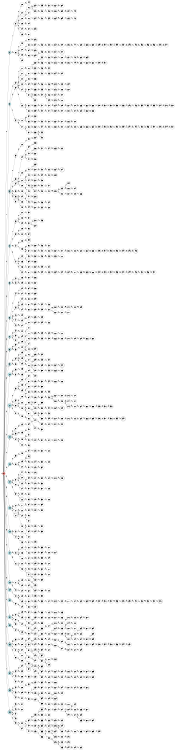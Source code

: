 digraph APTAALF {
__start0 [style = invis, shape = none, label = "", width = 0, height = 0];

rankdir=LR;
size="8,5";

s0 [style="filled", color="black", fillcolor="#ff817b" shape="circle", label="q0"];
s1 [style="rounded,filled", color="black", fillcolor="powderblue" shape="doublecircle", label="q1"];
s2 [style="filled", color="black", fillcolor="powderblue" shape="circle", label="q2"];
s3 [style="rounded,filled", color="black", fillcolor="powderblue" shape="doublecircle", label="q3"];
s4 [style="filled", color="black", fillcolor="powderblue" shape="circle", label="q4"];
s5 [style="filled", color="black", fillcolor="powderblue" shape="circle", label="q5"];
s6 [style="filled", color="black", fillcolor="powderblue" shape="circle", label="q6"];
s7 [style="filled", color="black", fillcolor="powderblue" shape="circle", label="q7"];
s8 [style="rounded,filled", color="black", fillcolor="powderblue" shape="doublecircle", label="q8"];
s9 [style="rounded,filled", color="black", fillcolor="powderblue" shape="doublecircle", label="q9"];
s10 [style="filled", color="black", fillcolor="powderblue" shape="circle", label="q10"];
s11 [style="rounded,filled", color="black", fillcolor="powderblue" shape="doublecircle", label="q11"];
s12 [style="rounded,filled", color="black", fillcolor="powderblue" shape="doublecircle", label="q12"];
s13 [style="filled", color="black", fillcolor="powderblue" shape="circle", label="q13"];
s14 [style="rounded,filled", color="black", fillcolor="powderblue" shape="doublecircle", label="q14"];
s15 [style="filled", color="black", fillcolor="powderblue" shape="circle", label="q15"];
s16 [style="filled", color="black", fillcolor="powderblue" shape="circle", label="q16"];
s17 [style="filled", color="black", fillcolor="powderblue" shape="circle", label="q17"];
s18 [style="filled", color="black", fillcolor="powderblue" shape="circle", label="q18"];
s19 [style="filled", color="black", fillcolor="powderblue" shape="circle", label="q19"];
s20 [style="filled", color="black", fillcolor="powderblue" shape="circle", label="q20"];
s21 [style="filled", color="black", fillcolor="powderblue" shape="circle", label="q21"];
s22 [style="filled", color="black", fillcolor="powderblue" shape="circle", label="q22"];
s23 [style="rounded,filled", color="black", fillcolor="powderblue" shape="doublecircle", label="q23"];
s24 [style="filled", color="black", fillcolor="powderblue" shape="circle", label="q24"];
s25 [style="filled", color="black", fillcolor="powderblue" shape="circle", label="q25"];
s26 [style="rounded,filled", color="black", fillcolor="powderblue" shape="doublecircle", label="q26"];
s27 [style="rounded,filled", color="black", fillcolor="white" shape="doublecircle", label="q27"];
s28 [style="filled", color="black", fillcolor="white" shape="circle", label="q28"];
s29 [style="filled", color="black", fillcolor="white" shape="circle", label="q29"];
s30 [style="filled", color="black", fillcolor="white" shape="circle", label="q30"];
s31 [style="filled", color="black", fillcolor="white" shape="circle", label="q31"];
s32 [style="filled", color="black", fillcolor="white" shape="circle", label="q32"];
s33 [style="filled", color="black", fillcolor="white" shape="circle", label="q33"];
s34 [style="filled", color="black", fillcolor="white" shape="circle", label="q34"];
s35 [style="filled", color="black", fillcolor="white" shape="circle", label="q35"];
s36 [style="rounded,filled", color="black", fillcolor="white" shape="doublecircle", label="q36"];
s37 [style="filled", color="black", fillcolor="white" shape="circle", label="q37"];
s38 [style="filled", color="black", fillcolor="white" shape="circle", label="q38"];
s39 [style="filled", color="black", fillcolor="white" shape="circle", label="q39"];
s40 [style="filled", color="black", fillcolor="white" shape="circle", label="q40"];
s41 [style="filled", color="black", fillcolor="white" shape="circle", label="q41"];
s42 [style="filled", color="black", fillcolor="white" shape="circle", label="q42"];
s43 [style="filled", color="black", fillcolor="white" shape="circle", label="q43"];
s44 [style="filled", color="black", fillcolor="white" shape="circle", label="q44"];
s45 [style="filled", color="black", fillcolor="white" shape="circle", label="q45"];
s46 [style="filled", color="black", fillcolor="white" shape="circle", label="q46"];
s47 [style="filled", color="black", fillcolor="white" shape="circle", label="q47"];
s48 [style="filled", color="black", fillcolor="white" shape="circle", label="q48"];
s49 [style="filled", color="black", fillcolor="white" shape="circle", label="q49"];
s50 [style="filled", color="black", fillcolor="white" shape="circle", label="q50"];
s51 [style="filled", color="black", fillcolor="white" shape="circle", label="q51"];
s52 [style="filled", color="black", fillcolor="white" shape="circle", label="q52"];
s53 [style="filled", color="black", fillcolor="white" shape="circle", label="q53"];
s54 [style="filled", color="black", fillcolor="white" shape="circle", label="q54"];
s55 [style="filled", color="black", fillcolor="white" shape="circle", label="q55"];
s56 [style="filled", color="black", fillcolor="white" shape="circle", label="q56"];
s57 [style="filled", color="black", fillcolor="white" shape="circle", label="q57"];
s58 [style="filled", color="black", fillcolor="white" shape="circle", label="q58"];
s59 [style="filled", color="black", fillcolor="white" shape="circle", label="q59"];
s60 [style="rounded,filled", color="black", fillcolor="white" shape="doublecircle", label="q60"];
s61 [style="filled", color="black", fillcolor="white" shape="circle", label="q61"];
s62 [style="filled", color="black", fillcolor="white" shape="circle", label="q62"];
s63 [style="rounded,filled", color="black", fillcolor="white" shape="doublecircle", label="q63"];
s64 [style="filled", color="black", fillcolor="white" shape="circle", label="q64"];
s65 [style="filled", color="black", fillcolor="white" shape="circle", label="q65"];
s66 [style="filled", color="black", fillcolor="white" shape="circle", label="q66"];
s67 [style="filled", color="black", fillcolor="white" shape="circle", label="q67"];
s68 [style="filled", color="black", fillcolor="white" shape="circle", label="q68"];
s69 [style="filled", color="black", fillcolor="white" shape="circle", label="q69"];
s70 [style="filled", color="black", fillcolor="white" shape="circle", label="q70"];
s71 [style="filled", color="black", fillcolor="white" shape="circle", label="q71"];
s72 [style="rounded,filled", color="black", fillcolor="white" shape="doublecircle", label="q72"];
s73 [style="filled", color="black", fillcolor="white" shape="circle", label="q73"];
s74 [style="filled", color="black", fillcolor="white" shape="circle", label="q74"];
s75 [style="filled", color="black", fillcolor="white" shape="circle", label="q75"];
s76 [style="filled", color="black", fillcolor="white" shape="circle", label="q76"];
s77 [style="filled", color="black", fillcolor="white" shape="circle", label="q77"];
s78 [style="filled", color="black", fillcolor="white" shape="circle", label="q78"];
s79 [style="filled", color="black", fillcolor="white" shape="circle", label="q79"];
s80 [style="filled", color="black", fillcolor="white" shape="circle", label="q80"];
s81 [style="filled", color="black", fillcolor="white" shape="circle", label="q81"];
s82 [style="filled", color="black", fillcolor="white" shape="circle", label="q82"];
s83 [style="filled", color="black", fillcolor="white" shape="circle", label="q83"];
s84 [style="filled", color="black", fillcolor="white" shape="circle", label="q84"];
s85 [style="filled", color="black", fillcolor="white" shape="circle", label="q85"];
s86 [style="filled", color="black", fillcolor="white" shape="circle", label="q86"];
s87 [style="filled", color="black", fillcolor="white" shape="circle", label="q87"];
s88 [style="filled", color="black", fillcolor="white" shape="circle", label="q88"];
s89 [style="filled", color="black", fillcolor="white" shape="circle", label="q89"];
s90 [style="filled", color="black", fillcolor="white" shape="circle", label="q90"];
s91 [style="filled", color="black", fillcolor="white" shape="circle", label="q91"];
s92 [style="filled", color="black", fillcolor="white" shape="circle", label="q92"];
s93 [style="filled", color="black", fillcolor="white" shape="circle", label="q93"];
s94 [style="filled", color="black", fillcolor="white" shape="circle", label="q94"];
s95 [style="filled", color="black", fillcolor="white" shape="circle", label="q95"];
s96 [style="filled", color="black", fillcolor="white" shape="circle", label="q96"];
s97 [style="filled", color="black", fillcolor="white" shape="circle", label="q97"];
s98 [style="filled", color="black", fillcolor="white" shape="circle", label="q98"];
s99 [style="filled", color="black", fillcolor="white" shape="circle", label="q99"];
s100 [style="filled", color="black", fillcolor="white" shape="circle", label="q100"];
s101 [style="filled", color="black", fillcolor="white" shape="circle", label="q101"];
s102 [style="filled", color="black", fillcolor="white" shape="circle", label="q102"];
s103 [style="filled", color="black", fillcolor="white" shape="circle", label="q103"];
s104 [style="filled", color="black", fillcolor="white" shape="circle", label="q104"];
s105 [style="filled", color="black", fillcolor="white" shape="circle", label="q105"];
s106 [style="filled", color="black", fillcolor="white" shape="circle", label="q106"];
s107 [style="filled", color="black", fillcolor="white" shape="circle", label="q107"];
s108 [style="filled", color="black", fillcolor="white" shape="circle", label="q108"];
s109 [style="filled", color="black", fillcolor="white" shape="circle", label="q109"];
s110 [style="filled", color="black", fillcolor="white" shape="circle", label="q110"];
s111 [style="filled", color="black", fillcolor="white" shape="circle", label="q111"];
s112 [style="filled", color="black", fillcolor="white" shape="circle", label="q112"];
s113 [style="filled", color="black", fillcolor="white" shape="circle", label="q113"];
s114 [style="filled", color="black", fillcolor="white" shape="circle", label="q114"];
s115 [style="filled", color="black", fillcolor="white" shape="circle", label="q115"];
s116 [style="filled", color="black", fillcolor="white" shape="circle", label="q116"];
s117 [style="filled", color="black", fillcolor="white" shape="circle", label="q117"];
s118 [style="filled", color="black", fillcolor="white" shape="circle", label="q118"];
s119 [style="filled", color="black", fillcolor="white" shape="circle", label="q119"];
s120 [style="filled", color="black", fillcolor="white" shape="circle", label="q120"];
s121 [style="filled", color="black", fillcolor="white" shape="circle", label="q121"];
s122 [style="filled", color="black", fillcolor="white" shape="circle", label="q122"];
s123 [style="filled", color="black", fillcolor="white" shape="circle", label="q123"];
s124 [style="filled", color="black", fillcolor="white" shape="circle", label="q124"];
s125 [style="filled", color="black", fillcolor="white" shape="circle", label="q125"];
s126 [style="filled", color="black", fillcolor="white" shape="circle", label="q126"];
s127 [style="filled", color="black", fillcolor="white" shape="circle", label="q127"];
s128 [style="filled", color="black", fillcolor="white" shape="circle", label="q128"];
s129 [style="filled", color="black", fillcolor="white" shape="circle", label="q129"];
s130 [style="filled", color="black", fillcolor="white" shape="circle", label="q130"];
s131 [style="filled", color="black", fillcolor="white" shape="circle", label="q131"];
s132 [style="filled", color="black", fillcolor="white" shape="circle", label="q132"];
s133 [style="filled", color="black", fillcolor="white" shape="circle", label="q133"];
s134 [style="filled", color="black", fillcolor="white" shape="circle", label="q134"];
s135 [style="filled", color="black", fillcolor="white" shape="circle", label="q135"];
s136 [style="filled", color="black", fillcolor="white" shape="circle", label="q136"];
s137 [style="filled", color="black", fillcolor="white" shape="circle", label="q137"];
s138 [style="filled", color="black", fillcolor="white" shape="circle", label="q138"];
s139 [style="filled", color="black", fillcolor="white" shape="circle", label="q139"];
s140 [style="filled", color="black", fillcolor="white" shape="circle", label="q140"];
s141 [style="filled", color="black", fillcolor="white" shape="circle", label="q141"];
s142 [style="filled", color="black", fillcolor="white" shape="circle", label="q142"];
s143 [style="filled", color="black", fillcolor="white" shape="circle", label="q143"];
s144 [style="filled", color="black", fillcolor="white" shape="circle", label="q144"];
s145 [style="filled", color="black", fillcolor="white" shape="circle", label="q145"];
s146 [style="filled", color="black", fillcolor="white" shape="circle", label="q146"];
s147 [style="filled", color="black", fillcolor="white" shape="circle", label="q147"];
s148 [style="filled", color="black", fillcolor="white" shape="circle", label="q148"];
s149 [style="filled", color="black", fillcolor="white" shape="circle", label="q149"];
s150 [style="filled", color="black", fillcolor="white" shape="circle", label="q150"];
s151 [style="filled", color="black", fillcolor="white" shape="circle", label="q151"];
s152 [style="filled", color="black", fillcolor="white" shape="circle", label="q152"];
s153 [style="rounded,filled", color="black", fillcolor="white" shape="doublecircle", label="q153"];
s154 [style="filled", color="black", fillcolor="white" shape="circle", label="q154"];
s155 [style="filled", color="black", fillcolor="white" shape="circle", label="q155"];
s156 [style="filled", color="black", fillcolor="white" shape="circle", label="q156"];
s157 [style="filled", color="black", fillcolor="white" shape="circle", label="q157"];
s158 [style="filled", color="black", fillcolor="white" shape="circle", label="q158"];
s159 [style="filled", color="black", fillcolor="white" shape="circle", label="q159"];
s160 [style="filled", color="black", fillcolor="white" shape="circle", label="q160"];
s161 [style="filled", color="black", fillcolor="white" shape="circle", label="q161"];
s162 [style="filled", color="black", fillcolor="white" shape="circle", label="q162"];
s163 [style="filled", color="black", fillcolor="white" shape="circle", label="q163"];
s164 [style="filled", color="black", fillcolor="white" shape="circle", label="q164"];
s165 [style="filled", color="black", fillcolor="white" shape="circle", label="q165"];
s166 [style="filled", color="black", fillcolor="white" shape="circle", label="q166"];
s167 [style="filled", color="black", fillcolor="white" shape="circle", label="q167"];
s168 [style="filled", color="black", fillcolor="white" shape="circle", label="q168"];
s169 [style="filled", color="black", fillcolor="white" shape="circle", label="q169"];
s170 [style="filled", color="black", fillcolor="white" shape="circle", label="q170"];
s171 [style="filled", color="black", fillcolor="white" shape="circle", label="q171"];
s172 [style="rounded,filled", color="black", fillcolor="white" shape="doublecircle", label="q172"];
s173 [style="filled", color="black", fillcolor="white" shape="circle", label="q173"];
s174 [style="filled", color="black", fillcolor="white" shape="circle", label="q174"];
s175 [style="filled", color="black", fillcolor="white" shape="circle", label="q175"];
s176 [style="rounded,filled", color="black", fillcolor="white" shape="doublecircle", label="q176"];
s177 [style="filled", color="black", fillcolor="white" shape="circle", label="q177"];
s178 [style="filled", color="black", fillcolor="white" shape="circle", label="q178"];
s179 [style="filled", color="black", fillcolor="white" shape="circle", label="q179"];
s180 [style="filled", color="black", fillcolor="white" shape="circle", label="q180"];
s181 [style="filled", color="black", fillcolor="white" shape="circle", label="q181"];
s182 [style="filled", color="black", fillcolor="white" shape="circle", label="q182"];
s183 [style="filled", color="black", fillcolor="white" shape="circle", label="q183"];
s184 [style="filled", color="black", fillcolor="white" shape="circle", label="q184"];
s185 [style="filled", color="black", fillcolor="white" shape="circle", label="q185"];
s186 [style="filled", color="black", fillcolor="white" shape="circle", label="q186"];
s187 [style="filled", color="black", fillcolor="white" shape="circle", label="q187"];
s188 [style="filled", color="black", fillcolor="white" shape="circle", label="q188"];
s189 [style="filled", color="black", fillcolor="white" shape="circle", label="q189"];
s190 [style="filled", color="black", fillcolor="white" shape="circle", label="q190"];
s191 [style="filled", color="black", fillcolor="white" shape="circle", label="q191"];
s192 [style="filled", color="black", fillcolor="white" shape="circle", label="q192"];
s193 [style="filled", color="black", fillcolor="white" shape="circle", label="q193"];
s194 [style="filled", color="black", fillcolor="white" shape="circle", label="q194"];
s195 [style="filled", color="black", fillcolor="white" shape="circle", label="q195"];
s196 [style="filled", color="black", fillcolor="white" shape="circle", label="q196"];
s197 [style="filled", color="black", fillcolor="white" shape="circle", label="q197"];
s198 [style="rounded,filled", color="black", fillcolor="white" shape="doublecircle", label="q198"];
s199 [style="filled", color="black", fillcolor="white" shape="circle", label="q199"];
s200 [style="filled", color="black", fillcolor="white" shape="circle", label="q200"];
s201 [style="filled", color="black", fillcolor="white" shape="circle", label="q201"];
s202 [style="filled", color="black", fillcolor="white" shape="circle", label="q202"];
s203 [style="filled", color="black", fillcolor="white" shape="circle", label="q203"];
s204 [style="filled", color="black", fillcolor="white" shape="circle", label="q204"];
s205 [style="filled", color="black", fillcolor="white" shape="circle", label="q205"];
s206 [style="filled", color="black", fillcolor="white" shape="circle", label="q206"];
s207 [style="filled", color="black", fillcolor="white" shape="circle", label="q207"];
s208 [style="filled", color="black", fillcolor="white" shape="circle", label="q208"];
s209 [style="filled", color="black", fillcolor="white" shape="circle", label="q209"];
s210 [style="filled", color="black", fillcolor="white" shape="circle", label="q210"];
s211 [style="filled", color="black", fillcolor="white" shape="circle", label="q211"];
s212 [style="filled", color="black", fillcolor="white" shape="circle", label="q212"];
s213 [style="filled", color="black", fillcolor="white" shape="circle", label="q213"];
s214 [style="filled", color="black", fillcolor="white" shape="circle", label="q214"];
s215 [style="filled", color="black", fillcolor="white" shape="circle", label="q215"];
s216 [style="filled", color="black", fillcolor="white" shape="circle", label="q216"];
s217 [style="filled", color="black", fillcolor="white" shape="circle", label="q217"];
s218 [style="filled", color="black", fillcolor="white" shape="circle", label="q218"];
s219 [style="filled", color="black", fillcolor="white" shape="circle", label="q219"];
s220 [style="filled", color="black", fillcolor="white" shape="circle", label="q220"];
s221 [style="filled", color="black", fillcolor="white" shape="circle", label="q221"];
s222 [style="filled", color="black", fillcolor="white" shape="circle", label="q222"];
s223 [style="filled", color="black", fillcolor="white" shape="circle", label="q223"];
s224 [style="filled", color="black", fillcolor="white" shape="circle", label="q224"];
s225 [style="filled", color="black", fillcolor="white" shape="circle", label="q225"];
s226 [style="filled", color="black", fillcolor="white" shape="circle", label="q226"];
s227 [style="filled", color="black", fillcolor="white" shape="circle", label="q227"];
s228 [style="filled", color="black", fillcolor="white" shape="circle", label="q228"];
s229 [style="filled", color="black", fillcolor="white" shape="circle", label="q229"];
s230 [style="filled", color="black", fillcolor="white" shape="circle", label="q230"];
s231 [style="filled", color="black", fillcolor="white" shape="circle", label="q231"];
s232 [style="filled", color="black", fillcolor="white" shape="circle", label="q232"];
s233 [style="filled", color="black", fillcolor="white" shape="circle", label="q233"];
s234 [style="filled", color="black", fillcolor="white" shape="circle", label="q234"];
s235 [style="filled", color="black", fillcolor="white" shape="circle", label="q235"];
s236 [style="filled", color="black", fillcolor="white" shape="circle", label="q236"];
s237 [style="filled", color="black", fillcolor="white" shape="circle", label="q237"];
s238 [style="filled", color="black", fillcolor="white" shape="circle", label="q238"];
s239 [style="filled", color="black", fillcolor="white" shape="circle", label="q239"];
s240 [style="filled", color="black", fillcolor="white" shape="circle", label="q240"];
s241 [style="filled", color="black", fillcolor="white" shape="circle", label="q241"];
s242 [style="filled", color="black", fillcolor="white" shape="circle", label="q242"];
s243 [style="filled", color="black", fillcolor="white" shape="circle", label="q243"];
s244 [style="filled", color="black", fillcolor="white" shape="circle", label="q244"];
s245 [style="filled", color="black", fillcolor="white" shape="circle", label="q245"];
s246 [style="filled", color="black", fillcolor="white" shape="circle", label="q246"];
s247 [style="filled", color="black", fillcolor="white" shape="circle", label="q247"];
s248 [style="filled", color="black", fillcolor="white" shape="circle", label="q248"];
s249 [style="filled", color="black", fillcolor="white" shape="circle", label="q249"];
s250 [style="filled", color="black", fillcolor="white" shape="circle", label="q250"];
s251 [style="filled", color="black", fillcolor="white" shape="circle", label="q251"];
s252 [style="filled", color="black", fillcolor="white" shape="circle", label="q252"];
s253 [style="filled", color="black", fillcolor="white" shape="circle", label="q253"];
s254 [style="rounded,filled", color="black", fillcolor="white" shape="doublecircle", label="q254"];
s255 [style="rounded,filled", color="black", fillcolor="white" shape="doublecircle", label="q255"];
s256 [style="filled", color="black", fillcolor="white" shape="circle", label="q256"];
s257 [style="filled", color="black", fillcolor="white" shape="circle", label="q257"];
s258 [style="filled", color="black", fillcolor="white" shape="circle", label="q258"];
s259 [style="filled", color="black", fillcolor="white" shape="circle", label="q259"];
s260 [style="filled", color="black", fillcolor="white" shape="circle", label="q260"];
s261 [style="filled", color="black", fillcolor="white" shape="circle", label="q261"];
s262 [style="filled", color="black", fillcolor="white" shape="circle", label="q262"];
s263 [style="filled", color="black", fillcolor="white" shape="circle", label="q263"];
s264 [style="filled", color="black", fillcolor="white" shape="circle", label="q264"];
s265 [style="filled", color="black", fillcolor="white" shape="circle", label="q265"];
s266 [style="filled", color="black", fillcolor="white" shape="circle", label="q266"];
s267 [style="filled", color="black", fillcolor="white" shape="circle", label="q267"];
s268 [style="filled", color="black", fillcolor="white" shape="circle", label="q268"];
s269 [style="filled", color="black", fillcolor="white" shape="circle", label="q269"];
s270 [style="filled", color="black", fillcolor="white" shape="circle", label="q270"];
s271 [style="filled", color="black", fillcolor="white" shape="circle", label="q271"];
s272 [style="filled", color="black", fillcolor="white" shape="circle", label="q272"];
s273 [style="filled", color="black", fillcolor="white" shape="circle", label="q273"];
s274 [style="filled", color="black", fillcolor="white" shape="circle", label="q274"];
s275 [style="filled", color="black", fillcolor="white" shape="circle", label="q275"];
s276 [style="filled", color="black", fillcolor="white" shape="circle", label="q276"];
s277 [style="filled", color="black", fillcolor="white" shape="circle", label="q277"];
s278 [style="filled", color="black", fillcolor="white" shape="circle", label="q278"];
s279 [style="filled", color="black", fillcolor="white" shape="circle", label="q279"];
s280 [style="filled", color="black", fillcolor="white" shape="circle", label="q280"];
s281 [style="filled", color="black", fillcolor="white" shape="circle", label="q281"];
s282 [style="filled", color="black", fillcolor="white" shape="circle", label="q282"];
s283 [style="filled", color="black", fillcolor="white" shape="circle", label="q283"];
s284 [style="filled", color="black", fillcolor="white" shape="circle", label="q284"];
s285 [style="filled", color="black", fillcolor="white" shape="circle", label="q285"];
s286 [style="filled", color="black", fillcolor="white" shape="circle", label="q286"];
s287 [style="filled", color="black", fillcolor="white" shape="circle", label="q287"];
s288 [style="filled", color="black", fillcolor="white" shape="circle", label="q288"];
s289 [style="filled", color="black", fillcolor="white" shape="circle", label="q289"];
s290 [style="filled", color="black", fillcolor="white" shape="circle", label="q290"];
s291 [style="filled", color="black", fillcolor="white" shape="circle", label="q291"];
s292 [style="filled", color="black", fillcolor="white" shape="circle", label="q292"];
s293 [style="filled", color="black", fillcolor="white" shape="circle", label="q293"];
s294 [style="filled", color="black", fillcolor="white" shape="circle", label="q294"];
s295 [style="rounded,filled", color="black", fillcolor="white" shape="doublecircle", label="q295"];
s296 [style="filled", color="black", fillcolor="white" shape="circle", label="q296"];
s297 [style="filled", color="black", fillcolor="white" shape="circle", label="q297"];
s298 [style="filled", color="black", fillcolor="white" shape="circle", label="q298"];
s299 [style="filled", color="black", fillcolor="white" shape="circle", label="q299"];
s300 [style="filled", color="black", fillcolor="white" shape="circle", label="q300"];
s301 [style="filled", color="black", fillcolor="white" shape="circle", label="q301"];
s302 [style="filled", color="black", fillcolor="white" shape="circle", label="q302"];
s303 [style="filled", color="black", fillcolor="white" shape="circle", label="q303"];
s304 [style="filled", color="black", fillcolor="white" shape="circle", label="q304"];
s305 [style="filled", color="black", fillcolor="white" shape="circle", label="q305"];
s306 [style="filled", color="black", fillcolor="white" shape="circle", label="q306"];
s307 [style="filled", color="black", fillcolor="white" shape="circle", label="q307"];
s308 [style="filled", color="black", fillcolor="white" shape="circle", label="q308"];
s309 [style="filled", color="black", fillcolor="white" shape="circle", label="q309"];
s310 [style="filled", color="black", fillcolor="white" shape="circle", label="q310"];
s311 [style="filled", color="black", fillcolor="white" shape="circle", label="q311"];
s312 [style="filled", color="black", fillcolor="white" shape="circle", label="q312"];
s313 [style="filled", color="black", fillcolor="white" shape="circle", label="q313"];
s314 [style="filled", color="black", fillcolor="white" shape="circle", label="q314"];
s315 [style="filled", color="black", fillcolor="white" shape="circle", label="q315"];
s316 [style="filled", color="black", fillcolor="white" shape="circle", label="q316"];
s317 [style="rounded,filled", color="black", fillcolor="white" shape="doublecircle", label="q317"];
s318 [style="filled", color="black", fillcolor="white" shape="circle", label="q318"];
s319 [style="filled", color="black", fillcolor="white" shape="circle", label="q319"];
s320 [style="filled", color="black", fillcolor="white" shape="circle", label="q320"];
s321 [style="filled", color="black", fillcolor="white" shape="circle", label="q321"];
s322 [style="filled", color="black", fillcolor="white" shape="circle", label="q322"];
s323 [style="filled", color="black", fillcolor="white" shape="circle", label="q323"];
s324 [style="filled", color="black", fillcolor="white" shape="circle", label="q324"];
s325 [style="filled", color="black", fillcolor="white" shape="circle", label="q325"];
s326 [style="filled", color="black", fillcolor="white" shape="circle", label="q326"];
s327 [style="filled", color="black", fillcolor="white" shape="circle", label="q327"];
s328 [style="filled", color="black", fillcolor="white" shape="circle", label="q328"];
s329 [style="filled", color="black", fillcolor="white" shape="circle", label="q329"];
s330 [style="rounded,filled", color="black", fillcolor="white" shape="doublecircle", label="q330"];
s331 [style="filled", color="black", fillcolor="white" shape="circle", label="q331"];
s332 [style="filled", color="black", fillcolor="white" shape="circle", label="q332"];
s333 [style="filled", color="black", fillcolor="white" shape="circle", label="q333"];
s334 [style="rounded,filled", color="black", fillcolor="white" shape="doublecircle", label="q334"];
s335 [style="filled", color="black", fillcolor="white" shape="circle", label="q335"];
s336 [style="filled", color="black", fillcolor="white" shape="circle", label="q336"];
s337 [style="filled", color="black", fillcolor="white" shape="circle", label="q337"];
s338 [style="filled", color="black", fillcolor="white" shape="circle", label="q338"];
s339 [style="filled", color="black", fillcolor="white" shape="circle", label="q339"];
s340 [style="filled", color="black", fillcolor="white" shape="circle", label="q340"];
s341 [style="filled", color="black", fillcolor="white" shape="circle", label="q341"];
s342 [style="filled", color="black", fillcolor="white" shape="circle", label="q342"];
s343 [style="filled", color="black", fillcolor="white" shape="circle", label="q343"];
s344 [style="filled", color="black", fillcolor="white" shape="circle", label="q344"];
s345 [style="filled", color="black", fillcolor="white" shape="circle", label="q345"];
s346 [style="filled", color="black", fillcolor="white" shape="circle", label="q346"];
s347 [style="filled", color="black", fillcolor="white" shape="circle", label="q347"];
s348 [style="filled", color="black", fillcolor="white" shape="circle", label="q348"];
s349 [style="filled", color="black", fillcolor="white" shape="circle", label="q349"];
s350 [style="filled", color="black", fillcolor="white" shape="circle", label="q350"];
s351 [style="filled", color="black", fillcolor="white" shape="circle", label="q351"];
s352 [style="filled", color="black", fillcolor="white" shape="circle", label="q352"];
s353 [style="filled", color="black", fillcolor="white" shape="circle", label="q353"];
s354 [style="filled", color="black", fillcolor="white" shape="circle", label="q354"];
s355 [style="filled", color="black", fillcolor="white" shape="circle", label="q355"];
s356 [style="filled", color="black", fillcolor="white" shape="circle", label="q356"];
s357 [style="filled", color="black", fillcolor="white" shape="circle", label="q357"];
s358 [style="filled", color="black", fillcolor="white" shape="circle", label="q358"];
s359 [style="filled", color="black", fillcolor="white" shape="circle", label="q359"];
s360 [style="filled", color="black", fillcolor="white" shape="circle", label="q360"];
s361 [style="filled", color="black", fillcolor="white" shape="circle", label="q361"];
s362 [style="filled", color="black", fillcolor="white" shape="circle", label="q362"];
s363 [style="filled", color="black", fillcolor="white" shape="circle", label="q363"];
s364 [style="filled", color="black", fillcolor="white" shape="circle", label="q364"];
s365 [style="filled", color="black", fillcolor="white" shape="circle", label="q365"];
s366 [style="filled", color="black", fillcolor="white" shape="circle", label="q366"];
s367 [style="filled", color="black", fillcolor="white" shape="circle", label="q367"];
s368 [style="filled", color="black", fillcolor="white" shape="circle", label="q368"];
s369 [style="filled", color="black", fillcolor="white" shape="circle", label="q369"];
s370 [style="filled", color="black", fillcolor="white" shape="circle", label="q370"];
s371 [style="filled", color="black", fillcolor="white" shape="circle", label="q371"];
s372 [style="filled", color="black", fillcolor="white" shape="circle", label="q372"];
s373 [style="filled", color="black", fillcolor="white" shape="circle", label="q373"];
s374 [style="filled", color="black", fillcolor="white" shape="circle", label="q374"];
s375 [style="rounded,filled", color="black", fillcolor="white" shape="doublecircle", label="q375"];
s376 [style="filled", color="black", fillcolor="white" shape="circle", label="q376"];
s377 [style="filled", color="black", fillcolor="white" shape="circle", label="q377"];
s378 [style="filled", color="black", fillcolor="white" shape="circle", label="q378"];
s379 [style="filled", color="black", fillcolor="white" shape="circle", label="q379"];
s380 [style="filled", color="black", fillcolor="white" shape="circle", label="q380"];
s381 [style="filled", color="black", fillcolor="white" shape="circle", label="q381"];
s382 [style="filled", color="black", fillcolor="white" shape="circle", label="q382"];
s383 [style="filled", color="black", fillcolor="white" shape="circle", label="q383"];
s384 [style="filled", color="black", fillcolor="white" shape="circle", label="q384"];
s385 [style="filled", color="black", fillcolor="white" shape="circle", label="q385"];
s386 [style="filled", color="black", fillcolor="white" shape="circle", label="q386"];
s387 [style="filled", color="black", fillcolor="white" shape="circle", label="q387"];
s388 [style="filled", color="black", fillcolor="white" shape="circle", label="q388"];
s389 [style="filled", color="black", fillcolor="white" shape="circle", label="q389"];
s390 [style="filled", color="black", fillcolor="white" shape="circle", label="q390"];
s391 [style="filled", color="black", fillcolor="white" shape="circle", label="q391"];
s392 [style="filled", color="black", fillcolor="white" shape="circle", label="q392"];
s393 [style="filled", color="black", fillcolor="white" shape="circle", label="q393"];
s394 [style="filled", color="black", fillcolor="white" shape="circle", label="q394"];
s395 [style="filled", color="black", fillcolor="white" shape="circle", label="q395"];
s396 [style="filled", color="black", fillcolor="white" shape="circle", label="q396"];
s397 [style="rounded,filled", color="black", fillcolor="white" shape="doublecircle", label="q397"];
s398 [style="filled", color="black", fillcolor="white" shape="circle", label="q398"];
s399 [style="filled", color="black", fillcolor="white" shape="circle", label="q399"];
s400 [style="filled", color="black", fillcolor="white" shape="circle", label="q400"];
s401 [style="filled", color="black", fillcolor="white" shape="circle", label="q401"];
s402 [style="filled", color="black", fillcolor="white" shape="circle", label="q402"];
s403 [style="filled", color="black", fillcolor="white" shape="circle", label="q403"];
s404 [style="filled", color="black", fillcolor="white" shape="circle", label="q404"];
s405 [style="filled", color="black", fillcolor="white" shape="circle", label="q405"];
s406 [style="filled", color="black", fillcolor="white" shape="circle", label="q406"];
s407 [style="filled", color="black", fillcolor="white" shape="circle", label="q407"];
s408 [style="filled", color="black", fillcolor="white" shape="circle", label="q408"];
s409 [style="filled", color="black", fillcolor="white" shape="circle", label="q409"];
s410 [style="filled", color="black", fillcolor="white" shape="circle", label="q410"];
s411 [style="filled", color="black", fillcolor="white" shape="circle", label="q411"];
s412 [style="filled", color="black", fillcolor="white" shape="circle", label="q412"];
s413 [style="filled", color="black", fillcolor="white" shape="circle", label="q413"];
s414 [style="filled", color="black", fillcolor="white" shape="circle", label="q414"];
s415 [style="filled", color="black", fillcolor="white" shape="circle", label="q415"];
s416 [style="filled", color="black", fillcolor="white" shape="circle", label="q416"];
s417 [style="filled", color="black", fillcolor="white" shape="circle", label="q417"];
s418 [style="filled", color="black", fillcolor="white" shape="circle", label="q418"];
s419 [style="filled", color="black", fillcolor="white" shape="circle", label="q419"];
s420 [style="filled", color="black", fillcolor="white" shape="circle", label="q420"];
s421 [style="filled", color="black", fillcolor="white" shape="circle", label="q421"];
s422 [style="filled", color="black", fillcolor="white" shape="circle", label="q422"];
s423 [style="filled", color="black", fillcolor="white" shape="circle", label="q423"];
s424 [style="filled", color="black", fillcolor="white" shape="circle", label="q424"];
s425 [style="filled", color="black", fillcolor="white" shape="circle", label="q425"];
s426 [style="filled", color="black", fillcolor="white" shape="circle", label="q426"];
s427 [style="filled", color="black", fillcolor="white" shape="circle", label="q427"];
s428 [style="filled", color="black", fillcolor="white" shape="circle", label="q428"];
s429 [style="rounded,filled", color="black", fillcolor="white" shape="doublecircle", label="q429"];
s430 [style="filled", color="black", fillcolor="white" shape="circle", label="q430"];
s431 [style="filled", color="black", fillcolor="white" shape="circle", label="q431"];
s432 [style="filled", color="black", fillcolor="white" shape="circle", label="q432"];
s433 [style="filled", color="black", fillcolor="white" shape="circle", label="q433"];
s434 [style="filled", color="black", fillcolor="white" shape="circle", label="q434"];
s435 [style="filled", color="black", fillcolor="white" shape="circle", label="q435"];
s436 [style="filled", color="black", fillcolor="white" shape="circle", label="q436"];
s437 [style="rounded,filled", color="black", fillcolor="white" shape="doublecircle", label="q437"];
s438 [style="filled", color="black", fillcolor="white" shape="circle", label="q438"];
s439 [style="filled", color="black", fillcolor="white" shape="circle", label="q439"];
s440 [style="filled", color="black", fillcolor="white" shape="circle", label="q440"];
s441 [style="filled", color="black", fillcolor="white" shape="circle", label="q441"];
s442 [style="filled", color="black", fillcolor="white" shape="circle", label="q442"];
s443 [style="filled", color="black", fillcolor="white" shape="circle", label="q443"];
s444 [style="filled", color="black", fillcolor="white" shape="circle", label="q444"];
s445 [style="filled", color="black", fillcolor="white" shape="circle", label="q445"];
s446 [style="filled", color="black", fillcolor="white" shape="circle", label="q446"];
s447 [style="filled", color="black", fillcolor="white" shape="circle", label="q447"];
s448 [style="filled", color="black", fillcolor="white" shape="circle", label="q448"];
s449 [style="filled", color="black", fillcolor="white" shape="circle", label="q449"];
s450 [style="filled", color="black", fillcolor="white" shape="circle", label="q450"];
s451 [style="filled", color="black", fillcolor="white" shape="circle", label="q451"];
s452 [style="filled", color="black", fillcolor="white" shape="circle", label="q452"];
s453 [style="filled", color="black", fillcolor="white" shape="circle", label="q453"];
s454 [style="filled", color="black", fillcolor="white" shape="circle", label="q454"];
s455 [style="filled", color="black", fillcolor="white" shape="circle", label="q455"];
s456 [style="filled", color="black", fillcolor="white" shape="circle", label="q456"];
s457 [style="filled", color="black", fillcolor="white" shape="circle", label="q457"];
s458 [style="filled", color="black", fillcolor="white" shape="circle", label="q458"];
s459 [style="filled", color="black", fillcolor="white" shape="circle", label="q459"];
s460 [style="filled", color="black", fillcolor="white" shape="circle", label="q460"];
s461 [style="filled", color="black", fillcolor="white" shape="circle", label="q461"];
s462 [style="filled", color="black", fillcolor="white" shape="circle", label="q462"];
s463 [style="filled", color="black", fillcolor="white" shape="circle", label="q463"];
s464 [style="filled", color="black", fillcolor="white" shape="circle", label="q464"];
s465 [style="filled", color="black", fillcolor="white" shape="circle", label="q465"];
s466 [style="filled", color="black", fillcolor="white" shape="circle", label="q466"];
s467 [style="filled", color="black", fillcolor="white" shape="circle", label="q467"];
s468 [style="filled", color="black", fillcolor="white" shape="circle", label="q468"];
s469 [style="filled", color="black", fillcolor="white" shape="circle", label="q469"];
s470 [style="filled", color="black", fillcolor="white" shape="circle", label="q470"];
s471 [style="filled", color="black", fillcolor="white" shape="circle", label="q471"];
s472 [style="filled", color="black", fillcolor="white" shape="circle", label="q472"];
s473 [style="filled", color="black", fillcolor="white" shape="circle", label="q473"];
s474 [style="filled", color="black", fillcolor="white" shape="circle", label="q474"];
s475 [style="filled", color="black", fillcolor="white" shape="circle", label="q475"];
s476 [style="filled", color="black", fillcolor="white" shape="circle", label="q476"];
s477 [style="filled", color="black", fillcolor="white" shape="circle", label="q477"];
s478 [style="filled", color="black", fillcolor="white" shape="circle", label="q478"];
s479 [style="filled", color="black", fillcolor="white" shape="circle", label="q479"];
s480 [style="filled", color="black", fillcolor="white" shape="circle", label="q480"];
s481 [style="filled", color="black", fillcolor="white" shape="circle", label="q481"];
s482 [style="filled", color="black", fillcolor="white" shape="circle", label="q482"];
s483 [style="filled", color="black", fillcolor="white" shape="circle", label="q483"];
s484 [style="filled", color="black", fillcolor="white" shape="circle", label="q484"];
s485 [style="filled", color="black", fillcolor="white" shape="circle", label="q485"];
s486 [style="filled", color="black", fillcolor="white" shape="circle", label="q486"];
s487 [style="filled", color="black", fillcolor="white" shape="circle", label="q487"];
s488 [style="filled", color="black", fillcolor="white" shape="circle", label="q488"];
s489 [style="filled", color="black", fillcolor="white" shape="circle", label="q489"];
s490 [style="filled", color="black", fillcolor="white" shape="circle", label="q490"];
s491 [style="filled", color="black", fillcolor="white" shape="circle", label="q491"];
s492 [style="filled", color="black", fillcolor="white" shape="circle", label="q492"];
s493 [style="filled", color="black", fillcolor="white" shape="circle", label="q493"];
s494 [style="filled", color="black", fillcolor="white" shape="circle", label="q494"];
s495 [style="filled", color="black", fillcolor="white" shape="circle", label="q495"];
s496 [style="filled", color="black", fillcolor="white" shape="circle", label="q496"];
s497 [style="filled", color="black", fillcolor="white" shape="circle", label="q497"];
s498 [style="filled", color="black", fillcolor="white" shape="circle", label="q498"];
s499 [style="filled", color="black", fillcolor="white" shape="circle", label="q499"];
s500 [style="filled", color="black", fillcolor="white" shape="circle", label="q500"];
s501 [style="filled", color="black", fillcolor="white" shape="circle", label="q501"];
s502 [style="filled", color="black", fillcolor="white" shape="circle", label="q502"];
s503 [style="filled", color="black", fillcolor="white" shape="circle", label="q503"];
s504 [style="filled", color="black", fillcolor="white" shape="circle", label="q504"];
s505 [style="filled", color="black", fillcolor="white" shape="circle", label="q505"];
s506 [style="filled", color="black", fillcolor="white" shape="circle", label="q506"];
s507 [style="filled", color="black", fillcolor="white" shape="circle", label="q507"];
s508 [style="filled", color="black", fillcolor="white" shape="circle", label="q508"];
s509 [style="filled", color="black", fillcolor="white" shape="circle", label="q509"];
s510 [style="filled", color="black", fillcolor="white" shape="circle", label="q510"];
s511 [style="filled", color="black", fillcolor="white" shape="circle", label="q511"];
s512 [style="filled", color="black", fillcolor="white" shape="circle", label="q512"];
s513 [style="filled", color="black", fillcolor="white" shape="circle", label="q513"];
s514 [style="filled", color="black", fillcolor="white" shape="circle", label="q514"];
s515 [style="filled", color="black", fillcolor="white" shape="circle", label="q515"];
s516 [style="filled", color="black", fillcolor="white" shape="circle", label="q516"];
s517 [style="filled", color="black", fillcolor="white" shape="circle", label="q517"];
s518 [style="filled", color="black", fillcolor="white" shape="circle", label="q518"];
s519 [style="filled", color="black", fillcolor="white" shape="circle", label="q519"];
s520 [style="filled", color="black", fillcolor="white" shape="circle", label="q520"];
s521 [style="filled", color="black", fillcolor="white" shape="circle", label="q521"];
s522 [style="filled", color="black", fillcolor="white" shape="circle", label="q522"];
s523 [style="filled", color="black", fillcolor="white" shape="circle", label="q523"];
s524 [style="filled", color="black", fillcolor="white" shape="circle", label="q524"];
s525 [style="filled", color="black", fillcolor="white" shape="circle", label="q525"];
s526 [style="filled", color="black", fillcolor="white" shape="circle", label="q526"];
s527 [style="filled", color="black", fillcolor="white" shape="circle", label="q527"];
s528 [style="filled", color="black", fillcolor="white" shape="circle", label="q528"];
s529 [style="filled", color="black", fillcolor="white" shape="circle", label="q529"];
s530 [style="filled", color="black", fillcolor="white" shape="circle", label="q530"];
s531 [style="filled", color="black", fillcolor="white" shape="circle", label="q531"];
s532 [style="filled", color="black", fillcolor="white" shape="circle", label="q532"];
s533 [style="filled", color="black", fillcolor="white" shape="circle", label="q533"];
s534 [style="filled", color="black", fillcolor="white" shape="circle", label="q534"];
s535 [style="filled", color="black", fillcolor="white" shape="circle", label="q535"];
s536 [style="filled", color="black", fillcolor="white" shape="circle", label="q536"];
s537 [style="filled", color="black", fillcolor="white" shape="circle", label="q537"];
s538 [style="filled", color="black", fillcolor="white" shape="circle", label="q538"];
s539 [style="filled", color="black", fillcolor="white" shape="circle", label="q539"];
s540 [style="filled", color="black", fillcolor="white" shape="circle", label="q540"];
s541 [style="rounded,filled", color="black", fillcolor="white" shape="doublecircle", label="q541"];
s542 [style="filled", color="black", fillcolor="white" shape="circle", label="q542"];
s543 [style="filled", color="black", fillcolor="white" shape="circle", label="q543"];
s544 [style="filled", color="black", fillcolor="white" shape="circle", label="q544"];
s545 [style="filled", color="black", fillcolor="white" shape="circle", label="q545"];
s546 [style="filled", color="black", fillcolor="white" shape="circle", label="q546"];
s547 [style="filled", color="black", fillcolor="white" shape="circle", label="q547"];
s548 [style="filled", color="black", fillcolor="white" shape="circle", label="q548"];
s549 [style="filled", color="black", fillcolor="white" shape="circle", label="q549"];
s550 [style="filled", color="black", fillcolor="white" shape="circle", label="q550"];
s551 [style="rounded,filled", color="black", fillcolor="white" shape="doublecircle", label="q551"];
s552 [style="filled", color="black", fillcolor="white" shape="circle", label="q552"];
s553 [style="filled", color="black", fillcolor="white" shape="circle", label="q553"];
s554 [style="rounded,filled", color="black", fillcolor="white" shape="doublecircle", label="q554"];
s555 [style="filled", color="black", fillcolor="white" shape="circle", label="q555"];
s556 [style="filled", color="black", fillcolor="white" shape="circle", label="q556"];
s557 [style="filled", color="black", fillcolor="white" shape="circle", label="q557"];
s558 [style="filled", color="black", fillcolor="white" shape="circle", label="q558"];
s559 [style="filled", color="black", fillcolor="white" shape="circle", label="q559"];
s560 [style="filled", color="black", fillcolor="white" shape="circle", label="q560"];
s561 [style="filled", color="black", fillcolor="white" shape="circle", label="q561"];
s562 [style="filled", color="black", fillcolor="white" shape="circle", label="q562"];
s563 [style="filled", color="black", fillcolor="white" shape="circle", label="q563"];
s564 [style="filled", color="black", fillcolor="white" shape="circle", label="q564"];
s565 [style="filled", color="black", fillcolor="white" shape="circle", label="q565"];
s566 [style="filled", color="black", fillcolor="white" shape="circle", label="q566"];
s567 [style="filled", color="black", fillcolor="white" shape="circle", label="q567"];
s568 [style="filled", color="black", fillcolor="white" shape="circle", label="q568"];
s569 [style="filled", color="black", fillcolor="white" shape="circle", label="q569"];
s570 [style="filled", color="black", fillcolor="white" shape="circle", label="q570"];
s571 [style="filled", color="black", fillcolor="white" shape="circle", label="q571"];
s572 [style="filled", color="black", fillcolor="white" shape="circle", label="q572"];
s573 [style="filled", color="black", fillcolor="white" shape="circle", label="q573"];
s574 [style="filled", color="black", fillcolor="white" shape="circle", label="q574"];
s575 [style="filled", color="black", fillcolor="white" shape="circle", label="q575"];
s576 [style="filled", color="black", fillcolor="white" shape="circle", label="q576"];
s577 [style="filled", color="black", fillcolor="white" shape="circle", label="q577"];
s578 [style="filled", color="black", fillcolor="white" shape="circle", label="q578"];
s579 [style="filled", color="black", fillcolor="white" shape="circle", label="q579"];
s580 [style="filled", color="black", fillcolor="white" shape="circle", label="q580"];
s581 [style="filled", color="black", fillcolor="white" shape="circle", label="q581"];
s582 [style="filled", color="black", fillcolor="white" shape="circle", label="q582"];
s583 [style="filled", color="black", fillcolor="white" shape="circle", label="q583"];
s584 [style="filled", color="black", fillcolor="white" shape="circle", label="q584"];
s585 [style="filled", color="black", fillcolor="white" shape="circle", label="q585"];
s586 [style="filled", color="black", fillcolor="white" shape="circle", label="q586"];
s587 [style="filled", color="black", fillcolor="white" shape="circle", label="q587"];
s588 [style="filled", color="black", fillcolor="white" shape="circle", label="q588"];
s589 [style="filled", color="black", fillcolor="white" shape="circle", label="q589"];
s590 [style="filled", color="black", fillcolor="white" shape="circle", label="q590"];
s591 [style="filled", color="black", fillcolor="white" shape="circle", label="q591"];
s592 [style="filled", color="black", fillcolor="white" shape="circle", label="q592"];
s593 [style="filled", color="black", fillcolor="white" shape="circle", label="q593"];
s594 [style="filled", color="black", fillcolor="white" shape="circle", label="q594"];
s595 [style="filled", color="black", fillcolor="white" shape="circle", label="q595"];
s596 [style="filled", color="black", fillcolor="white" shape="circle", label="q596"];
s597 [style="filled", color="black", fillcolor="white" shape="circle", label="q597"];
s598 [style="filled", color="black", fillcolor="white" shape="circle", label="q598"];
s599 [style="filled", color="black", fillcolor="white" shape="circle", label="q599"];
s600 [style="filled", color="black", fillcolor="white" shape="circle", label="q600"];
s601 [style="filled", color="black", fillcolor="white" shape="circle", label="q601"];
s602 [style="filled", color="black", fillcolor="white" shape="circle", label="q602"];
s603 [style="filled", color="black", fillcolor="white" shape="circle", label="q603"];
s604 [style="filled", color="black", fillcolor="white" shape="circle", label="q604"];
s605 [style="filled", color="black", fillcolor="white" shape="circle", label="q605"];
s606 [style="filled", color="black", fillcolor="white" shape="circle", label="q606"];
s607 [style="filled", color="black", fillcolor="white" shape="circle", label="q607"];
s608 [style="filled", color="black", fillcolor="white" shape="circle", label="q608"];
s609 [style="filled", color="black", fillcolor="white" shape="circle", label="q609"];
s610 [style="filled", color="black", fillcolor="white" shape="circle", label="q610"];
s611 [style="filled", color="black", fillcolor="white" shape="circle", label="q611"];
s612 [style="filled", color="black", fillcolor="white" shape="circle", label="q612"];
s613 [style="filled", color="black", fillcolor="white" shape="circle", label="q613"];
s614 [style="filled", color="black", fillcolor="white" shape="circle", label="q614"];
s615 [style="filled", color="black", fillcolor="white" shape="circle", label="q615"];
s616 [style="filled", color="black", fillcolor="white" shape="circle", label="q616"];
s617 [style="filled", color="black", fillcolor="white" shape="circle", label="q617"];
s618 [style="filled", color="black", fillcolor="white" shape="circle", label="q618"];
s619 [style="filled", color="black", fillcolor="white" shape="circle", label="q619"];
s620 [style="filled", color="black", fillcolor="white" shape="circle", label="q620"];
s621 [style="filled", color="black", fillcolor="white" shape="circle", label="q621"];
s622 [style="filled", color="black", fillcolor="white" shape="circle", label="q622"];
s623 [style="rounded,filled", color="black", fillcolor="white" shape="doublecircle", label="q623"];
s624 [style="filled", color="black", fillcolor="white" shape="circle", label="q624"];
s625 [style="filled", color="black", fillcolor="white" shape="circle", label="q625"];
s626 [style="filled", color="black", fillcolor="white" shape="circle", label="q626"];
s627 [style="filled", color="black", fillcolor="white" shape="circle", label="q627"];
s628 [style="filled", color="black", fillcolor="white" shape="circle", label="q628"];
s629 [style="filled", color="black", fillcolor="white" shape="circle", label="q629"];
s630 [style="filled", color="black", fillcolor="white" shape="circle", label="q630"];
s631 [style="filled", color="black", fillcolor="white" shape="circle", label="q631"];
s632 [style="filled", color="black", fillcolor="white" shape="circle", label="q632"];
s633 [style="filled", color="black", fillcolor="white" shape="circle", label="q633"];
s634 [style="rounded,filled", color="black", fillcolor="white" shape="doublecircle", label="q634"];
s635 [style="filled", color="black", fillcolor="white" shape="circle", label="q635"];
s636 [style="filled", color="black", fillcolor="white" shape="circle", label="q636"];
s637 [style="filled", color="black", fillcolor="white" shape="circle", label="q637"];
s638 [style="filled", color="black", fillcolor="white" shape="circle", label="q638"];
s639 [style="filled", color="black", fillcolor="white" shape="circle", label="q639"];
s640 [style="filled", color="black", fillcolor="white" shape="circle", label="q640"];
s641 [style="filled", color="black", fillcolor="white" shape="circle", label="q641"];
s642 [style="filled", color="black", fillcolor="white" shape="circle", label="q642"];
s643 [style="filled", color="black", fillcolor="white" shape="circle", label="q643"];
s644 [style="filled", color="black", fillcolor="white" shape="circle", label="q644"];
s645 [style="filled", color="black", fillcolor="white" shape="circle", label="q645"];
s646 [style="filled", color="black", fillcolor="white" shape="circle", label="q646"];
s647 [style="filled", color="black", fillcolor="white" shape="circle", label="q647"];
s648 [style="filled", color="black", fillcolor="white" shape="circle", label="q648"];
s649 [style="filled", color="black", fillcolor="white" shape="circle", label="q649"];
s650 [style="filled", color="black", fillcolor="white" shape="circle", label="q650"];
s651 [style="filled", color="black", fillcolor="white" shape="circle", label="q651"];
s652 [style="filled", color="black", fillcolor="white" shape="circle", label="q652"];
s653 [style="filled", color="black", fillcolor="white" shape="circle", label="q653"];
s654 [style="filled", color="black", fillcolor="white" shape="circle", label="q654"];
s655 [style="filled", color="black", fillcolor="white" shape="circle", label="q655"];
s656 [style="filled", color="black", fillcolor="white" shape="circle", label="q656"];
s657 [style="filled", color="black", fillcolor="white" shape="circle", label="q657"];
s658 [style="filled", color="black", fillcolor="white" shape="circle", label="q658"];
s659 [style="filled", color="black", fillcolor="white" shape="circle", label="q659"];
s660 [style="filled", color="black", fillcolor="white" shape="circle", label="q660"];
s661 [style="filled", color="black", fillcolor="white" shape="circle", label="q661"];
s662 [style="filled", color="black", fillcolor="white" shape="circle", label="q662"];
s663 [style="filled", color="black", fillcolor="white" shape="circle", label="q663"];
s664 [style="filled", color="black", fillcolor="white" shape="circle", label="q664"];
s665 [style="filled", color="black", fillcolor="white" shape="circle", label="q665"];
s666 [style="filled", color="black", fillcolor="white" shape="circle", label="q666"];
s667 [style="filled", color="black", fillcolor="white" shape="circle", label="q667"];
s668 [style="filled", color="black", fillcolor="white" shape="circle", label="q668"];
s669 [style="filled", color="black", fillcolor="white" shape="circle", label="q669"];
s670 [style="filled", color="black", fillcolor="white" shape="circle", label="q670"];
s671 [style="filled", color="black", fillcolor="white" shape="circle", label="q671"];
s672 [style="filled", color="black", fillcolor="white" shape="circle", label="q672"];
s673 [style="filled", color="black", fillcolor="white" shape="circle", label="q673"];
s674 [style="filled", color="black", fillcolor="white" shape="circle", label="q674"];
s675 [style="filled", color="black", fillcolor="white" shape="circle", label="q675"];
s676 [style="filled", color="black", fillcolor="white" shape="circle", label="q676"];
s677 [style="filled", color="black", fillcolor="white" shape="circle", label="q677"];
s678 [style="filled", color="black", fillcolor="white" shape="circle", label="q678"];
s679 [style="filled", color="black", fillcolor="white" shape="circle", label="q679"];
s680 [style="filled", color="black", fillcolor="white" shape="circle", label="q680"];
s681 [style="filled", color="black", fillcolor="white" shape="circle", label="q681"];
s682 [style="filled", color="black", fillcolor="white" shape="circle", label="q682"];
s683 [style="filled", color="black", fillcolor="white" shape="circle", label="q683"];
s684 [style="filled", color="black", fillcolor="white" shape="circle", label="q684"];
s685 [style="filled", color="black", fillcolor="white" shape="circle", label="q685"];
s686 [style="filled", color="black", fillcolor="white" shape="circle", label="q686"];
s687 [style="filled", color="black", fillcolor="white" shape="circle", label="q687"];
s688 [style="filled", color="black", fillcolor="white" shape="circle", label="q688"];
s689 [style="rounded,filled", color="black", fillcolor="white" shape="doublecircle", label="q689"];
s690 [style="filled", color="black", fillcolor="white" shape="circle", label="q690"];
s691 [style="filled", color="black", fillcolor="white" shape="circle", label="q691"];
s692 [style="filled", color="black", fillcolor="white" shape="circle", label="q692"];
s693 [style="rounded,filled", color="black", fillcolor="white" shape="doublecircle", label="q693"];
s694 [style="filled", color="black", fillcolor="white" shape="circle", label="q694"];
s695 [style="filled", color="black", fillcolor="white" shape="circle", label="q695"];
s696 [style="filled", color="black", fillcolor="white" shape="circle", label="q696"];
s697 [style="filled", color="black", fillcolor="white" shape="circle", label="q697"];
s698 [style="filled", color="black", fillcolor="white" shape="circle", label="q698"];
s699 [style="filled", color="black", fillcolor="white" shape="circle", label="q699"];
s700 [style="filled", color="black", fillcolor="white" shape="circle", label="q700"];
s701 [style="rounded,filled", color="black", fillcolor="white" shape="doublecircle", label="q701"];
s702 [style="filled", color="black", fillcolor="white" shape="circle", label="q702"];
s703 [style="filled", color="black", fillcolor="white" shape="circle", label="q703"];
s704 [style="filled", color="black", fillcolor="white" shape="circle", label="q704"];
s705 [style="filled", color="black", fillcolor="white" shape="circle", label="q705"];
s706 [style="filled", color="black", fillcolor="white" shape="circle", label="q706"];
s707 [style="filled", color="black", fillcolor="white" shape="circle", label="q707"];
s708 [style="filled", color="black", fillcolor="white" shape="circle", label="q708"];
s709 [style="filled", color="black", fillcolor="white" shape="circle", label="q709"];
s710 [style="filled", color="black", fillcolor="white" shape="circle", label="q710"];
s711 [style="filled", color="black", fillcolor="white" shape="circle", label="q711"];
s712 [style="filled", color="black", fillcolor="white" shape="circle", label="q712"];
s713 [style="filled", color="black", fillcolor="white" shape="circle", label="q713"];
s714 [style="rounded,filled", color="black", fillcolor="white" shape="doublecircle", label="q714"];
s715 [style="filled", color="black", fillcolor="white" shape="circle", label="q715"];
s716 [style="filled", color="black", fillcolor="white" shape="circle", label="q716"];
s717 [style="filled", color="black", fillcolor="white" shape="circle", label="q717"];
s718 [style="filled", color="black", fillcolor="white" shape="circle", label="q718"];
s719 [style="filled", color="black", fillcolor="white" shape="circle", label="q719"];
s720 [style="filled", color="black", fillcolor="white" shape="circle", label="q720"];
s721 [style="filled", color="black", fillcolor="white" shape="circle", label="q721"];
s722 [style="filled", color="black", fillcolor="white" shape="circle", label="q722"];
s723 [style="filled", color="black", fillcolor="white" shape="circle", label="q723"];
s724 [style="rounded,filled", color="black", fillcolor="white" shape="doublecircle", label="q724"];
s725 [style="filled", color="black", fillcolor="white" shape="circle", label="q725"];
s726 [style="filled", color="black", fillcolor="white" shape="circle", label="q726"];
s727 [style="filled", color="black", fillcolor="white" shape="circle", label="q727"];
s728 [style="filled", color="black", fillcolor="white" shape="circle", label="q728"];
s729 [style="rounded,filled", color="black", fillcolor="white" shape="doublecircle", label="q729"];
s730 [style="filled", color="black", fillcolor="white" shape="circle", label="q730"];
s731 [style="filled", color="black", fillcolor="white" shape="circle", label="q731"];
s732 [style="filled", color="black", fillcolor="white" shape="circle", label="q732"];
s733 [style="rounded,filled", color="black", fillcolor="white" shape="doublecircle", label="q733"];
s734 [style="filled", color="black", fillcolor="white" shape="circle", label="q734"];
s735 [style="filled", color="black", fillcolor="white" shape="circle", label="q735"];
s736 [style="filled", color="black", fillcolor="white" shape="circle", label="q736"];
s737 [style="filled", color="black", fillcolor="white" shape="circle", label="q737"];
s738 [style="filled", color="black", fillcolor="white" shape="circle", label="q738"];
s739 [style="filled", color="black", fillcolor="white" shape="circle", label="q739"];
s740 [style="filled", color="black", fillcolor="white" shape="circle", label="q740"];
s741 [style="filled", color="black", fillcolor="white" shape="circle", label="q741"];
s742 [style="filled", color="black", fillcolor="white" shape="circle", label="q742"];
s743 [style="filled", color="black", fillcolor="white" shape="circle", label="q743"];
s744 [style="filled", color="black", fillcolor="white" shape="circle", label="q744"];
s745 [style="filled", color="black", fillcolor="white" shape="circle", label="q745"];
s746 [style="filled", color="black", fillcolor="white" shape="circle", label="q746"];
s747 [style="filled", color="black", fillcolor="white" shape="circle", label="q747"];
s748 [style="filled", color="black", fillcolor="white" shape="circle", label="q748"];
s749 [style="rounded,filled", color="black", fillcolor="white" shape="doublecircle", label="q749"];
s750 [style="filled", color="black", fillcolor="white" shape="circle", label="q750"];
s751 [style="filled", color="black", fillcolor="white" shape="circle", label="q751"];
s752 [style="filled", color="black", fillcolor="white" shape="circle", label="q752"];
s753 [style="filled", color="black", fillcolor="white" shape="circle", label="q753"];
s754 [style="filled", color="black", fillcolor="white" shape="circle", label="q754"];
s755 [style="filled", color="black", fillcolor="white" shape="circle", label="q755"];
s756 [style="filled", color="black", fillcolor="white" shape="circle", label="q756"];
s757 [style="filled", color="black", fillcolor="white" shape="circle", label="q757"];
s758 [style="filled", color="black", fillcolor="white" shape="circle", label="q758"];
s759 [style="filled", color="black", fillcolor="white" shape="circle", label="q759"];
s760 [style="filled", color="black", fillcolor="white" shape="circle", label="q760"];
s761 [style="filled", color="black", fillcolor="white" shape="circle", label="q761"];
s762 [style="filled", color="black", fillcolor="white" shape="circle", label="q762"];
s763 [style="filled", color="black", fillcolor="white" shape="circle", label="q763"];
s764 [style="filled", color="black", fillcolor="white" shape="circle", label="q764"];
s765 [style="filled", color="black", fillcolor="white" shape="circle", label="q765"];
s766 [style="filled", color="black", fillcolor="white" shape="circle", label="q766"];
s767 [style="filled", color="black", fillcolor="white" shape="circle", label="q767"];
s768 [style="filled", color="black", fillcolor="white" shape="circle", label="q768"];
s769 [style="filled", color="black", fillcolor="white" shape="circle", label="q769"];
s770 [style="filled", color="black", fillcolor="white" shape="circle", label="q770"];
s771 [style="filled", color="black", fillcolor="white" shape="circle", label="q771"];
s772 [style="filled", color="black", fillcolor="white" shape="circle", label="q772"];
s773 [style="filled", color="black", fillcolor="white" shape="circle", label="q773"];
s774 [style="filled", color="black", fillcolor="white" shape="circle", label="q774"];
s775 [style="filled", color="black", fillcolor="white" shape="circle", label="q775"];
s776 [style="filled", color="black", fillcolor="white" shape="circle", label="q776"];
s777 [style="filled", color="black", fillcolor="white" shape="circle", label="q777"];
s778 [style="filled", color="black", fillcolor="white" shape="circle", label="q778"];
s779 [style="filled", color="black", fillcolor="white" shape="circle", label="q779"];
s780 [style="filled", color="black", fillcolor="white" shape="circle", label="q780"];
s781 [style="filled", color="black", fillcolor="white" shape="circle", label="q781"];
s782 [style="filled", color="black", fillcolor="white" shape="circle", label="q782"];
s783 [style="filled", color="black", fillcolor="white" shape="circle", label="q783"];
s784 [style="filled", color="black", fillcolor="white" shape="circle", label="q784"];
s785 [style="filled", color="black", fillcolor="white" shape="circle", label="q785"];
s786 [style="filled", color="black", fillcolor="white" shape="circle", label="q786"];
s787 [style="filled", color="black", fillcolor="white" shape="circle", label="q787"];
s788 [style="filled", color="black", fillcolor="white" shape="circle", label="q788"];
s789 [style="filled", color="black", fillcolor="white" shape="circle", label="q789"];
s790 [style="filled", color="black", fillcolor="white" shape="circle", label="q790"];
s791 [style="filled", color="black", fillcolor="white" shape="circle", label="q791"];
s792 [style="filled", color="black", fillcolor="white" shape="circle", label="q792"];
s793 [style="filled", color="black", fillcolor="white" shape="circle", label="q793"];
s794 [style="filled", color="black", fillcolor="white" shape="circle", label="q794"];
s795 [style="filled", color="black", fillcolor="white" shape="circle", label="q795"];
s796 [style="filled", color="black", fillcolor="white" shape="circle", label="q796"];
s797 [style="filled", color="black", fillcolor="white" shape="circle", label="q797"];
s798 [style="filled", color="black", fillcolor="white" shape="circle", label="q798"];
s799 [style="filled", color="black", fillcolor="white" shape="circle", label="q799"];
s800 [style="filled", color="black", fillcolor="white" shape="circle", label="q800"];
s801 [style="filled", color="black", fillcolor="white" shape="circle", label="q801"];
s802 [style="filled", color="black", fillcolor="white" shape="circle", label="q802"];
s803 [style="filled", color="black", fillcolor="white" shape="circle", label="q803"];
s804 [style="filled", color="black", fillcolor="white" shape="circle", label="q804"];
s805 [style="filled", color="black", fillcolor="white" shape="circle", label="q805"];
s806 [style="filled", color="black", fillcolor="white" shape="circle", label="q806"];
s807 [style="filled", color="black", fillcolor="white" shape="circle", label="q807"];
s808 [style="filled", color="black", fillcolor="white" shape="circle", label="q808"];
s809 [style="filled", color="black", fillcolor="white" shape="circle", label="q809"];
s810 [style="filled", color="black", fillcolor="white" shape="circle", label="q810"];
s811 [style="filled", color="black", fillcolor="white" shape="circle", label="q811"];
s812 [style="filled", color="black", fillcolor="white" shape="circle", label="q812"];
s813 [style="filled", color="black", fillcolor="white" shape="circle", label="q813"];
s814 [style="filled", color="black", fillcolor="white" shape="circle", label="q814"];
s815 [style="filled", color="black", fillcolor="white" shape="circle", label="q815"];
s816 [style="filled", color="black", fillcolor="white" shape="circle", label="q816"];
s817 [style="filled", color="black", fillcolor="white" shape="circle", label="q817"];
s818 [style="filled", color="black", fillcolor="white" shape="circle", label="q818"];
s819 [style="filled", color="black", fillcolor="white" shape="circle", label="q819"];
s820 [style="filled", color="black", fillcolor="white" shape="circle", label="q820"];
s821 [style="filled", color="black", fillcolor="white" shape="circle", label="q821"];
s822 [style="filled", color="black", fillcolor="white" shape="circle", label="q822"];
s823 [style="filled", color="black", fillcolor="white" shape="circle", label="q823"];
s824 [style="filled", color="black", fillcolor="white" shape="circle", label="q824"];
s825 [style="filled", color="black", fillcolor="white" shape="circle", label="q825"];
s826 [style="filled", color="black", fillcolor="white" shape="circle", label="q826"];
s827 [style="filled", color="black", fillcolor="white" shape="circle", label="q827"];
s828 [style="filled", color="black", fillcolor="white" shape="circle", label="q828"];
s829 [style="filled", color="black", fillcolor="white" shape="circle", label="q829"];
s830 [style="filled", color="black", fillcolor="white" shape="circle", label="q830"];
s831 [style="filled", color="black", fillcolor="white" shape="circle", label="q831"];
s832 [style="filled", color="black", fillcolor="white" shape="circle", label="q832"];
s833 [style="filled", color="black", fillcolor="white" shape="circle", label="q833"];
s834 [style="filled", color="black", fillcolor="white" shape="circle", label="q834"];
s835 [style="filled", color="black", fillcolor="white" shape="circle", label="q835"];
s836 [style="filled", color="black", fillcolor="white" shape="circle", label="q836"];
s837 [style="filled", color="black", fillcolor="white" shape="circle", label="q837"];
s838 [style="filled", color="black", fillcolor="white" shape="circle", label="q838"];
s839 [style="filled", color="black", fillcolor="white" shape="circle", label="q839"];
s840 [style="filled", color="black", fillcolor="white" shape="circle", label="q840"];
s841 [style="filled", color="black", fillcolor="white" shape="circle", label="q841"];
s842 [style="filled", color="black", fillcolor="white" shape="circle", label="q842"];
s843 [style="filled", color="black", fillcolor="white" shape="circle", label="q843"];
s844 [style="filled", color="black", fillcolor="white" shape="circle", label="q844"];
s845 [style="filled", color="black", fillcolor="white" shape="circle", label="q845"];
s846 [style="filled", color="black", fillcolor="white" shape="circle", label="q846"];
s847 [style="filled", color="black", fillcolor="white" shape="circle", label="q847"];
s848 [style="filled", color="black", fillcolor="white" shape="circle", label="q848"];
s849 [style="filled", color="black", fillcolor="white" shape="circle", label="q849"];
s850 [style="filled", color="black", fillcolor="white" shape="circle", label="q850"];
s851 [style="filled", color="black", fillcolor="white" shape="circle", label="q851"];
s852 [style="filled", color="black", fillcolor="white" shape="circle", label="q852"];
s853 [style="filled", color="black", fillcolor="white" shape="circle", label="q853"];
s854 [style="filled", color="black", fillcolor="white" shape="circle", label="q854"];
s855 [style="filled", color="black", fillcolor="white" shape="circle", label="q855"];
s856 [style="filled", color="black", fillcolor="white" shape="circle", label="q856"];
s857 [style="filled", color="black", fillcolor="white" shape="circle", label="q857"];
s858 [style="filled", color="black", fillcolor="white" shape="circle", label="q858"];
s859 [style="filled", color="black", fillcolor="white" shape="circle", label="q859"];
s860 [style="filled", color="black", fillcolor="white" shape="circle", label="q860"];
s861 [style="filled", color="black", fillcolor="white" shape="circle", label="q861"];
s862 [style="filled", color="black", fillcolor="white" shape="circle", label="q862"];
s863 [style="filled", color="black", fillcolor="white" shape="circle", label="q863"];
s864 [style="filled", color="black", fillcolor="white" shape="circle", label="q864"];
s865 [style="filled", color="black", fillcolor="white" shape="circle", label="q865"];
s866 [style="filled", color="black", fillcolor="white" shape="circle", label="q866"];
s867 [style="filled", color="black", fillcolor="white" shape="circle", label="q867"];
s868 [style="filled", color="black", fillcolor="white" shape="circle", label="q868"];
s869 [style="filled", color="black", fillcolor="white" shape="circle", label="q869"];
s870 [style="filled", color="black", fillcolor="white" shape="circle", label="q870"];
s871 [style="filled", color="black", fillcolor="white" shape="circle", label="q871"];
s872 [style="filled", color="black", fillcolor="white" shape="circle", label="q872"];
s873 [style="filled", color="black", fillcolor="white" shape="circle", label="q873"];
s874 [style="filled", color="black", fillcolor="white" shape="circle", label="q874"];
s875 [style="filled", color="black", fillcolor="white" shape="circle", label="q875"];
s876 [style="filled", color="black", fillcolor="white" shape="circle", label="q876"];
s877 [style="filled", color="black", fillcolor="white" shape="circle", label="q877"];
s878 [style="filled", color="black", fillcolor="white" shape="circle", label="q878"];
s879 [style="filled", color="black", fillcolor="white" shape="circle", label="q879"];
s880 [style="filled", color="black", fillcolor="white" shape="circle", label="q880"];
s881 [style="filled", color="black", fillcolor="white" shape="circle", label="q881"];
s882 [style="filled", color="black", fillcolor="white" shape="circle", label="q882"];
s883 [style="filled", color="black", fillcolor="white" shape="circle", label="q883"];
s884 [style="filled", color="black", fillcolor="white" shape="circle", label="q884"];
s885 [style="filled", color="black", fillcolor="white" shape="circle", label="q885"];
s886 [style="filled", color="black", fillcolor="white" shape="circle", label="q886"];
s887 [style="filled", color="black", fillcolor="white" shape="circle", label="q887"];
s888 [style="filled", color="black", fillcolor="white" shape="circle", label="q888"];
s889 [style="filled", color="black", fillcolor="white" shape="circle", label="q889"];
s890 [style="filled", color="black", fillcolor="white" shape="circle", label="q890"];
s891 [style="filled", color="black", fillcolor="white" shape="circle", label="q891"];
s892 [style="filled", color="black", fillcolor="white" shape="circle", label="q892"];
s893 [style="filled", color="black", fillcolor="white" shape="circle", label="q893"];
s894 [style="filled", color="black", fillcolor="white" shape="circle", label="q894"];
s895 [style="filled", color="black", fillcolor="white" shape="circle", label="q895"];
s896 [style="filled", color="black", fillcolor="white" shape="circle", label="q896"];
s897 [style="filled", color="black", fillcolor="white" shape="circle", label="q897"];
s898 [style="filled", color="black", fillcolor="white" shape="circle", label="q898"];
s899 [style="filled", color="black", fillcolor="white" shape="circle", label="q899"];
s900 [style="filled", color="black", fillcolor="white" shape="circle", label="q900"];
s901 [style="filled", color="black", fillcolor="white" shape="circle", label="q901"];
s902 [style="filled", color="black", fillcolor="white" shape="circle", label="q902"];
s903 [style="filled", color="black", fillcolor="white" shape="circle", label="q903"];
s904 [style="filled", color="black", fillcolor="white" shape="circle", label="q904"];
s905 [style="filled", color="black", fillcolor="white" shape="circle", label="q905"];
s906 [style="filled", color="black", fillcolor="white" shape="circle", label="q906"];
s907 [style="filled", color="black", fillcolor="white" shape="circle", label="q907"];
s908 [style="filled", color="black", fillcolor="white" shape="circle", label="q908"];
s909 [style="filled", color="black", fillcolor="white" shape="circle", label="q909"];
s910 [style="filled", color="black", fillcolor="white" shape="circle", label="q910"];
s911 [style="filled", color="black", fillcolor="white" shape="circle", label="q911"];
s912 [style="filled", color="black", fillcolor="white" shape="circle", label="q912"];
s913 [style="filled", color="black", fillcolor="white" shape="circle", label="q913"];
s914 [style="filled", color="black", fillcolor="white" shape="circle", label="q914"];
s915 [style="filled", color="black", fillcolor="white" shape="circle", label="q915"];
s916 [style="filled", color="black", fillcolor="white" shape="circle", label="q916"];
s917 [style="filled", color="black", fillcolor="white" shape="circle", label="q917"];
s918 [style="filled", color="black", fillcolor="white" shape="circle", label="q918"];
s919 [style="filled", color="black", fillcolor="white" shape="circle", label="q919"];
s920 [style="filled", color="black", fillcolor="white" shape="circle", label="q920"];
s921 [style="filled", color="black", fillcolor="white" shape="circle", label="q921"];
s922 [style="filled", color="black", fillcolor="white" shape="circle", label="q922"];
s923 [style="filled", color="black", fillcolor="white" shape="circle", label="q923"];
s924 [style="filled", color="black", fillcolor="white" shape="circle", label="q924"];
s925 [style="filled", color="black", fillcolor="white" shape="circle", label="q925"];
s926 [style="filled", color="black", fillcolor="white" shape="circle", label="q926"];
s927 [style="filled", color="black", fillcolor="white" shape="circle", label="q927"];
s928 [style="filled", color="black", fillcolor="white" shape="circle", label="q928"];
s929 [style="filled", color="black", fillcolor="white" shape="circle", label="q929"];
s930 [style="filled", color="black", fillcolor="white" shape="circle", label="q930"];
s931 [style="filled", color="black", fillcolor="white" shape="circle", label="q931"];
s932 [style="filled", color="black", fillcolor="white" shape="circle", label="q932"];
s933 [style="filled", color="black", fillcolor="white" shape="circle", label="q933"];
s934 [style="filled", color="black", fillcolor="white" shape="circle", label="q934"];
s935 [style="filled", color="black", fillcolor="white" shape="circle", label="q935"];
s936 [style="filled", color="black", fillcolor="white" shape="circle", label="q936"];
s937 [style="filled", color="black", fillcolor="white" shape="circle", label="q937"];
s938 [style="filled", color="black", fillcolor="white" shape="circle", label="q938"];
s939 [style="filled", color="black", fillcolor="white" shape="circle", label="q939"];
s940 [style="filled", color="black", fillcolor="white" shape="circle", label="q940"];
s941 [style="filled", color="black", fillcolor="white" shape="circle", label="q941"];
s942 [style="rounded,filled", color="black", fillcolor="white" shape="doublecircle", label="q942"];
s943 [style="filled", color="black", fillcolor="white" shape="circle", label="q943"];
s944 [style="filled", color="black", fillcolor="white" shape="circle", label="q944"];
s945 [style="filled", color="black", fillcolor="white" shape="circle", label="q945"];
s946 [style="filled", color="black", fillcolor="white" shape="circle", label="q946"];
s947 [style="filled", color="black", fillcolor="white" shape="circle", label="q947"];
s948 [style="filled", color="black", fillcolor="white" shape="circle", label="q948"];
s949 [style="filled", color="black", fillcolor="white" shape="circle", label="q949"];
s950 [style="filled", color="black", fillcolor="white" shape="circle", label="q950"];
s951 [style="filled", color="black", fillcolor="white" shape="circle", label="q951"];
s952 [style="filled", color="black", fillcolor="white" shape="circle", label="q952"];
s953 [style="filled", color="black", fillcolor="white" shape="circle", label="q953"];
s954 [style="filled", color="black", fillcolor="white" shape="circle", label="q954"];
s955 [style="rounded,filled", color="black", fillcolor="white" shape="doublecircle", label="q955"];
s956 [style="filled", color="black", fillcolor="white" shape="circle", label="q956"];
s957 [style="filled", color="black", fillcolor="white" shape="circle", label="q957"];
s958 [style="filled", color="black", fillcolor="white" shape="circle", label="q958"];
s959 [style="filled", color="black", fillcolor="white" shape="circle", label="q959"];
s960 [style="filled", color="black", fillcolor="white" shape="circle", label="q960"];
s961 [style="filled", color="black", fillcolor="white" shape="circle", label="q961"];
s962 [style="filled", color="black", fillcolor="white" shape="circle", label="q962"];
s963 [style="filled", color="black", fillcolor="white" shape="circle", label="q963"];
s964 [style="filled", color="black", fillcolor="white" shape="circle", label="q964"];
s965 [style="filled", color="black", fillcolor="white" shape="circle", label="q965"];
s966 [style="filled", color="black", fillcolor="white" shape="circle", label="q966"];
s967 [style="filled", color="black", fillcolor="white" shape="circle", label="q967"];
s968 [style="filled", color="black", fillcolor="white" shape="circle", label="q968"];
s969 [style="filled", color="black", fillcolor="white" shape="circle", label="q969"];
s970 [style="filled", color="black", fillcolor="white" shape="circle", label="q970"];
s971 [style="filled", color="black", fillcolor="white" shape="circle", label="q971"];
s972 [style="filled", color="black", fillcolor="white" shape="circle", label="q972"];
s973 [style="filled", color="black", fillcolor="white" shape="circle", label="q973"];
s974 [style="filled", color="black", fillcolor="white" shape="circle", label="q974"];
s975 [style="filled", color="black", fillcolor="white" shape="circle", label="q975"];
s976 [style="rounded,filled", color="black", fillcolor="white" shape="doublecircle", label="q976"];
s977 [style="filled", color="black", fillcolor="white" shape="circle", label="q977"];
s978 [style="filled", color="black", fillcolor="white" shape="circle", label="q978"];
s979 [style="filled", color="black", fillcolor="white" shape="circle", label="q979"];
s980 [style="filled", color="black", fillcolor="white" shape="circle", label="q980"];
s981 [style="filled", color="black", fillcolor="white" shape="circle", label="q981"];
subgraph cluster_main { 
	graph [pad=".75", ranksep="0.15", nodesep="0.15"];
	 style=invis; 
	__start0 -> s0 [penwidth=2];
}
s0 -> s1 [label="0"];
s0 -> s2 [label="1"];
s0 -> s3 [label="2"];
s0 -> s4 [label="3"];
s0 -> s5 [label="4"];
s0 -> s6 [label="5"];
s0 -> s7 [label="6"];
s0 -> s8 [label="7"];
s0 -> s9 [label="8"];
s0 -> s10 [label="9"];
s0 -> s11 [label="b"];
s0 -> s12 [label="c"];
s0 -> s13 [label="d"];
s0 -> s14 [label="f"];
s0 -> s15 [label="g"];
s0 -> s16 [label="h"];
s0 -> s17 [label="j"];
s0 -> s18 [label="m"];
s0 -> s19 [label="n"];
s0 -> s20 [label="p"];
s0 -> s21 [label="t"];
s0 -> s22 [label="u"];
s0 -> s23 [label="v"];
s0 -> s24 [label="x"];
s0 -> s25 [label="y"];
s0 -> s26 [label="z"];
s1 -> s27 [label="1"];
s1 -> s28 [label="2"];
s2 -> s29 [label="0"];
s2 -> s30 [label="3"];
s2 -> s31 [label="4"];
s3 -> s32 [label="0"];
s3 -> s33 [label="1"];
s3 -> s34 [label="3"];
s3 -> s35 [label="6"];
s3 -> s36 [label="8"];
s3 -> s37 [label="9"];
s4 -> s38 [label="1"];
s4 -> s39 [label="2"];
s4 -> s40 [label="6"];
s4 -> s41 [label="9"];
s5 -> s42 [label="1"];
s5 -> s43 [label="5"];
s6 -> s44 [label="4"];
s6 -> s45 [label="7"];
s6 -> s46 [label="g"];
s6 -> s47 [label="h"];
s6 -> s48 [label="j"];
s7 -> s49 [label="3"];
s7 -> s50 [label="7"];
s7 -> s51 [label="d"];
s8 -> s52 [label="6"];
s8 -> s53 [label="e"];
s9 -> s54 [label="9"];
s9 -> s55 [label="b"];
s10 -> s56 [label="3"];
s10 -> s57 [label="d"];
s11 -> s58 [label="8"];
s11 -> s59 [label="9"];
s11 -> s60 [label="c"];
s11 -> s61 [label="d"];
s12 -> s62 [label="9"];
s12 -> s63 [label="b"];
s12 -> s64 [label="f"];
s13 -> s65 [label="e"];
s13 -> s66 [label="f"];
s14 -> s67 [label="c"];
s14 -> s68 [label="d"];
s14 -> s69 [label="g"];
s15 -> s70 [label="e"];
s15 -> s71 [label="f"];
s15 -> s72 [label="u"];
s16 -> s73 [label="5"];
s16 -> s74 [label="j"];
s17 -> s75 [label="h"];
s17 -> s76 [label="m"];
s18 -> s77 [label="j"];
s18 -> s78 [label="q"];
s19 -> s79 [label="j"];
s20 -> s80 [label="r"];
s21 -> s81 [label="m"];
s21 -> s82 [label="s"];
s21 -> s83 [label="v"];
s22 -> s84 [label="g"];
s23 -> s85 [label="m"];
s23 -> s86 [label="t"];
s23 -> s87 [label="u"];
s23 -> s88 [label="y"];
s24 -> s89 [label="r"];
s24 -> s90 [label="w"];
s24 -> s91 [label="z"];
s25 -> s92 [label="g"];
s25 -> s93 [label="v"];
s25 -> s94 [label="z"];
s26 -> s95 [label="r"];
s26 -> s96 [label="u"];
s26 -> s97 [label="w"];
s26 -> s98 [label="x"];
s26 -> s99 [label="y"];
s27 -> s100 [label="0"];
s27 -> s101 [label="2"];
s27 -> s102 [label="3"];
s27 -> s103 [label="4"];
s27 -> s104 [label="6"];
s27 -> s105 [label="f"];
s28 -> s106 [label="0"];
s28 -> s107 [label="3"];
s28 -> s108 [label="8"];
s28 -> s109 [label="b"];
s30 -> s110 [label="1"];
s30 -> s111 [label="2"];
s30 -> s112 [label="5"];
s30 -> s113 [label="6"];
s30 -> s114 [label="9"];
s30 -> s115 [label="d"];
s31 -> s116 [label="1"];
s31 -> s117 [label="5"];
s32 -> s118 [label="3"];
s34 -> s119 [label="1"];
s34 -> s120 [label="2"];
s34 -> s121 [label="6"];
s34 -> s122 [label="7"];
s35 -> s123 [label="3"];
s36 -> s124 [label="2"];
s36 -> s125 [label="4"];
s36 -> s126 [label="9"];
s38 -> s127 [label="0"];
s38 -> s128 [label="3"];
s38 -> s129 [label="4"];
s39 -> s130 [label="3"];
s39 -> s131 [label="8"];
s40 -> s132 [label="3"];
s40 -> s133 [label="7"];
s41 -> s134 [label="3"];
s41 -> s135 [label="8"];
s41 -> s136 [label="c"];
s41 -> s137 [label="d"];
s43 -> s138 [label="4"];
s43 -> s139 [label="h"];
s44 -> s140 [label="1"];
s44 -> s141 [label="6"];
s45 -> s142 [label="6"];
s45 -> s143 [label="h"];
s45 -> s144 [label="k"];
s46 -> s145 [label="v"];
s47 -> s146 [label="j"];
s48 -> s147 [label="m"];
s49 -> s148 [label="2"];
s51 -> s149 [label="f"];
s52 -> s150 [label="3"];
s53 -> s151 [label="s"];
s54 -> s152 [label="3"];
s54 -> s153 [label="8"];
s54 -> s154 [label="d"];
s56 -> s155 [label="1"];
s57 -> s156 [label="e"];
s58 -> s157 [label="0"];
s58 -> s158 [label="2"];
s58 -> s159 [label="9"];
s60 -> s160 [label="9"];
s60 -> s161 [label="b"];
s60 -> s162 [label="f"];
s61 -> s163 [label="9"];
s62 -> s164 [label="3"];
s63 -> s165 [label="c"];
s64 -> s166 [label="c"];
s64 -> s167 [label="g"];
s65 -> s168 [label="s"];
s66 -> s169 [label="c"];
s66 -> s170 [label="d"];
s67 -> s171 [label="9"];
s67 -> s172 [label="b"];
s67 -> s173 [label="f"];
s68 -> s174 [label="9"];
s69 -> s175 [label="f"];
s69 -> s176 [label="u"];
s70 -> s177 [label="d"];
s71 -> s178 [label="9"];
s71 -> s179 [label="c"];
s71 -> s180 [label="d"];
s73 -> s181 [label="4"];
s74 -> s182 [label="h"];
s74 -> s183 [label="m"];
s75 -> s184 [label="5"];
s75 -> s185 [label="j"];
s75 -> s186 [label="k"];
s76 -> s187 [label="j"];
s76 -> s188 [label="t"];
s77 -> s189 [label="h"];
s77 -> s190 [label="m"];
s78 -> s191 [label="j"];
s79 -> s192 [label="h"];
s79 -> s193 [label="m"];
s80 -> s194 [label="x"];
s81 -> s195 [label="j"];
s81 -> s196 [label="q"];
s82 -> s197 [label="e"];
s84 -> s198 [label="f"];
s85 -> s199 [label="j"];
s86 -> s200 [label="m"];
s87 -> s201 [label="c"];
s87 -> s202 [label="g"];
s88 -> s203 [label="z"];
s89 -> s204 [label="p"];
s89 -> s205 [label="x"];
s90 -> s206 [label="q"];
s91 -> s207 [label="x"];
s92 -> s208 [label="f"];
s93 -> s209 [label="t"];
s94 -> s210 [label="y"];
s95 -> s211 [label="z"];
s96 -> s212 [label="y"];
s99 -> s213 [label="v"];
s99 -> s214 [label="z"];
s100 -> s215 [label="2"];
s102 -> s216 [label="1"];
s102 -> s217 [label="2"];
s102 -> s218 [label="6"];
s103 -> s219 [label="5"];
s104 -> s220 [label="e"];
s105 -> s221 [label="c"];
s106 -> s222 [label="1"];
s107 -> s223 [label="1"];
s107 -> s224 [label="2"];
s108 -> s225 [label="b"];
s110 -> s226 [label="3"];
s112 -> s227 [label="4"];
s113 -> s228 [label="3"];
s113 -> s229 [label="7"];
s114 -> s230 [label="c"];
s114 -> s231 [label="d"];
s115 -> s232 [label="9"];
s115 -> s233 [label="f"];
s116 -> s234 [label="3"];
s116 -> s235 [label="4"];
s117 -> s236 [label="7"];
s117 -> s237 [label="h"];
s118 -> s238 [label="1"];
s119 -> s239 [label="0"];
s119 -> s240 [label="3"];
s119 -> s241 [label="4"];
s120 -> s242 [label="3"];
s121 -> s243 [label="3"];
s121 -> s244 [label="4"];
s121 -> s245 [label="7"];
s122 -> s246 [label="g"];
s123 -> s247 [label="2"];
s124 -> s248 [label="3"];
s126 -> s249 [label="3"];
s127 -> s250 [label="1"];
s128 -> s251 [label="2"];
s129 -> s252 [label="5"];
s130 -> s253 [label="2"];
s131 -> s254 [label="2"];
s132 -> s255 [label="2"];
s133 -> s256 [label="6"];
s133 -> s257 [label="e"];
s133 -> s258 [label="k"];
s134 -> s259 [label="2"];
s136 -> s260 [label="4"];
s137 -> s261 [label="e"];
s138 -> s262 [label="5"];
s139 -> s263 [label="j"];
s140 -> s264 [label="3"];
s141 -> s265 [label="3"];
s142 -> s266 [label="3"];
s143 -> s267 [label="j"];
s144 -> s268 [label="h"];
s146 -> s269 [label="m"];
s147 -> s270 [label="t"];
s150 -> s271 [label="2"];
s151 -> s272 [label="k"];
s152 -> s273 [label="1"];
s152 -> s274 [label="2"];
s152 -> s275 [label="9"];
s153 -> s276 [label="9"];
s154 -> s277 [label="9"];
s154 -> s278 [label="e"];
s156 -> s279 [label="s"];
s158 -> s280 [label="0"];
s159 -> s281 [label="3"];
s160 -> s282 [label="3"];
s160 -> s283 [label="c"];
s160 -> s284 [label="d"];
s162 -> s285 [label="c"];
s162 -> s286 [label="d"];
s162 -> s287 [label="g"];
s163 -> s288 [label="3"];
s164 -> s289 [label="1"];
s165 -> s290 [label="b"];
s166 -> s291 [label="b"];
s166 -> s292 [label="f"];
s167 -> s293 [label="u"];
s168 -> s294 [label="t"];
s169 -> s295 [label="b"];
s169 -> s296 [label="f"];
s170 -> s297 [label="f"];
s171 -> s298 [label="3"];
s173 -> s299 [label="c"];
s173 -> s300 [label="d"];
s174 -> s301 [label="d"];
s175 -> s302 [label="c"];
s176 -> s303 [label="v"];
s177 -> s304 [label="9"];
s178 -> s305 [label="d"];
s179 -> s306 [label="9"];
s179 -> s307 [label="b"];
s180 -> s308 [label="9"];
s180 -> s309 [label="f"];
s181 -> s310 [label="1"];
s183 -> s311 [label="t"];
s184 -> s312 [label="4"];
s184 -> s313 [label="7"];
s186 -> s314 [label="7"];
s187 -> s315 [label="h"];
s188 -> s316 [label="s"];
s188 -> s317 [label="v"];
s189 -> s318 [label="7"];
s190 -> s319 [label="j"];
s191 -> s320 [label="n"];
s192 -> s321 [label="5"];
s193 -> s322 [label="j"];
s193 -> s323 [label="t"];
s195 -> s324 [label="m"];
s196 -> s325 [label="j"];
s196 -> s326 [label="r"];
s197 -> s327 [label="d"];
s198 -> s328 [label="c"];
s200 -> s329 [label="h"];
s200 -> s330 [label="j"];
s200 -> s331 [label="q"];
s201 -> s332 [label="g"];
s202 -> s333 [label="f"];
s203 -> s334 [label="y"];
s206 -> s335 [label="n"];
s208 -> s336 [label="d"];
s209 -> s337 [label="m"];
s210 -> s338 [label="z"];
s213 -> s339 [label="t"];
s213 -> s340 [label="u"];
s213 -> s341 [label="z"];
s216 -> s342 [label="3"];
s216 -> s343 [label="4"];
s218 -> s344 [label="7"];
s220 -> s345 [label="z"];
s222 -> s346 [label="3"];
s223 -> s347 [label="3"];
s224 -> s348 [label="0"];
s225 -> s349 [label="c"];
s226 -> s350 [label="1"];
s226 -> s351 [label="4"];
s227 -> s352 [label="1"];
s228 -> s353 [label="1"];
s229 -> s354 [label="k"];
s230 -> s355 [label="f"];
s231 -> s356 [label="9"];
s231 -> s357 [label="f"];
s232 -> s358 [label="c"];
s233 -> s359 [label="c"];
s234 -> s360 [label="2"];
s235 -> s361 [label="3"];
s236 -> s362 [label="5"];
s237 -> s363 [label="j"];
s238 -> s364 [label="0"];
s239 -> s365 [label="1"];
s240 -> s366 [label="1"];
s240 -> s367 [label="2"];
s241 -> s368 [label="5"];
s242 -> s369 [label="1"];
s242 -> s370 [label="2"];
s243 -> s371 [label="1"];
s244 -> s372 [label="5"];
s245 -> s373 [label="5"];
s245 -> s374 [label="k"];
s247 -> s375 [label="3"];
s248 -> s376 [label="9"];
s249 -> s377 [label="9"];
s252 -> s378 [label="4"];
s252 -> s379 [label="j"];
s256 -> s380 [label="3"];
s257 -> s381 [label="s"];
s258 -> s382 [label="h"];
s259 -> s383 [label="8"];
s260 -> s384 [label="1"];
s261 -> s385 [label="7"];
s262 -> s386 [label="4"];
s263 -> s387 [label="n"];
s264 -> s388 [label="2"];
s265 -> s389 [label="2"];
s266 -> s390 [label="2"];
s267 -> s391 [label="m"];
s268 -> s392 [label="j"];
s269 -> s393 [label="t"];
s270 -> s394 [label="v"];
s272 -> s395 [label="s"];
s273 -> s396 [label="3"];
s275 -> s397 [label="8"];
s277 -> s398 [label="d"];
s278 -> s399 [label="d"];
s278 -> s400 [label="g"];
s278 -> s401 [label="s"];
s279 -> s402 [label="t"];
s281 -> s403 [label="6"];
s282 -> s404 [label="1"];
s283 -> s405 [label="9"];
s284 -> s406 [label="9"];
s285 -> s407 [label="b"];
s285 -> s408 [label="f"];
s286 -> s409 [label="9"];
s287 -> s410 [label="u"];
s288 -> s411 [label="9"];
s292 -> s412 [label="d"];
s294 -> s413 [label="v"];
s296 -> s414 [label="g"];
s297 -> s415 [label="c"];
s298 -> s416 [label="1"];
s299 -> s417 [label="f"];
s300 -> s418 [label="9"];
s301 -> s419 [label="9"];
s303 -> s420 [label="t"];
s304 -> s421 [label="3"];
s305 -> s422 [label="9"];
s308 -> s423 [label="3"];
s309 -> s424 [label="c"];
s311 -> s425 [label="v"];
s312 -> s426 [label="1"];
s313 -> s427 [label="6"];
s314 -> s428 [label="6"];
s315 -> s429 [label="7"];
s316 -> s430 [label="e"];
s317 -> s431 [label="u"];
s317 -> s432 [label="y"];
s318 -> s433 [label="g"];
s319 -> s434 [label="h"];
s321 -> s435 [label="4"];
s322 -> s436 [label="h"];
s323 -> s437 [label="v"];
s324 -> s438 [label="j"];
s326 -> s439 [label="q"];
s327 -> s440 [label="9"];
s328 -> s441 [label="b"];
s328 -> s442 [label="f"];
s330 -> s443 [label="m"];
s330 -> s444 [label="q"];
s331 -> s445 [label="j"];
s331 -> s446 [label="n"];
s332 -> s447 [label="c"];
s333 -> s448 [label="c"];
s333 -> s449 [label="d"];
s335 -> s450 [label="j"];
s336 -> s451 [label="e"];
s337 -> s452 [label="j"];
s337 -> s453 [label="q"];
s338 -> s454 [label="y"];
s339 -> s455 [label="m"];
s339 -> s456 [label="s"];
s340 -> s457 [label="g"];
s341 -> s458 [label="y"];
s342 -> s459 [label="1"];
s343 -> s460 [label="6"];
s344 -> s461 [label="k"];
s347 -> s462 [label="1"];
s349 -> s463 [label="f"];
s350 -> s464 [label="0"];
s350 -> s465 [label="3"];
s351 -> s466 [label="1"];
s352 -> s467 [label="4"];
s354 -> s468 [label="h"];
s355 -> s469 [label="g"];
s356 -> s470 [label="c"];
s358 -> s471 [label="b"];
s359 -> s472 [label="9"];
s361 -> s473 [label="1"];
s362 -> s474 [label="7"];
s363 -> s475 [label="h"];
s363 -> s476 [label="n"];
s366 -> s477 [label="3"];
s370 -> s478 [label="3"];
s371 -> s479 [label="3"];
s372 -> s480 [label="h"];
s373 -> s481 [label="h"];
s374 -> s482 [label="h"];
s376 -> s483 [label="c"];
s377 -> s484 [label="3"];
s378 -> s485 [label="1"];
s380 -> s486 [label="9"];
s381 -> s487 [label="k"];
s382 -> s488 [label="j"];
s384 -> s489 [label="3"];
s385 -> s490 [label="e"];
s391 -> s491 [label="t"];
s392 -> s492 [label="m"];
s393 -> s493 [label="v"];
s394 -> s494 [label="y"];
s395 -> s495 [label="e"];
s396 -> s496 [label="9"];
s398 -> s497 [label="9"];
s399 -> s498 [label="6"];
s400 -> s499 [label="u"];
s401 -> s500 [label="t"];
s403 -> s501 [label="d"];
s404 -> s502 [label="3"];
s405 -> s503 [label="c"];
s406 -> s504 [label="d"];
s408 -> s505 [label="c"];
s408 -> s506 [label="d"];
s409 -> s507 [label="3"];
s409 -> s508 [label="d"];
s410 -> s509 [label="v"];
s411 -> s510 [label="8"];
s412 -> s511 [label="9"];
s413 -> s512 [label="y"];
s414 -> s513 [label="u"];
s415 -> s514 [label="b"];
s417 -> s515 [label="c"];
s418 -> s516 [label="8"];
s419 -> s517 [label="3"];
s420 -> s518 [label="m"];
s421 -> s519 [label="1"];
s422 -> s520 [label="1"];
s423 -> s521 [label="1"];
s424 -> s522 [label="b"];
s426 -> s523 [label="3"];
s427 -> s524 [label="3"];
s428 -> s525 [label="3"];
s429 -> s526 [label="6"];
s430 -> s527 [label="d"];
s431 -> s528 [label="g"];
s432 -> s529 [label="z"];
s434 -> s530 [label="7"];
s435 -> s531 [label="1"];
s436 -> s532 [label="k"];
s438 -> s533 [label="h"];
s439 -> s534 [label="r"];
s440 -> s535 [label="8"];
s442 -> s536 [label="c"];
s443 -> s537 [label="j"];
s443 -> s538 [label="q"];
s444 -> s539 [label="m"];
s445 -> s540 [label="h"];
s445 -> s541 [label="n"];
s446 -> s542 [label="j"];
s448 -> s543 [label="b"];
s448 -> s544 [label="f"];
s449 -> s545 [label="f"];
s451 -> s546 [label="7"];
s452 -> s547 [label="m"];
s453 -> s548 [label="j"];
s453 -> s549 [label="n"];
s454 -> s550 [label="z"];
s455 -> s551 [label="j"];
s455 -> s552 [label="q"];
s456 -> s553 [label="e"];
s457 -> s554 [label="e"];
s457 -> s555 [label="f"];
s458 -> s556 [label="z"];
s459 -> s557 [label="3"];
s460 -> s558 [label="4"];
s461 -> s559 [label="h"];
s462 -> s560 [label="3"];
s463 -> s561 [label="g"];
s464 -> s562 [label="1"];
s465 -> s563 [label="1"];
s466 -> s564 [label="3"];
s467 -> s565 [label="1"];
s468 -> s566 [label="j"];
s469 -> s567 [label="u"];
s470 -> s568 [label="b"];
s470 -> s569 [label="f"];
s471 -> s570 [label="c"];
s472 -> s571 [label="d"];
s473 -> s572 [label="3"];
s474 -> s573 [label="5"];
s477 -> s574 [label="1"];
s478 -> s575 [label="9"];
s479 -> s576 [label="6"];
s481 -> s577 [label="j"];
s482 -> s578 [label="j"];
s483 -> s579 [label="f"];
s484 -> s580 [label="2"];
s486 -> s581 [label="3"];
s487 -> s582 [label="s"];
s488 -> s583 [label="m"];
s489 -> s584 [label="1"];
s490 -> s585 [label="s"];
s491 -> s586 [label="v"];
s492 -> s587 [label="t"];
s494 -> s588 [label="z"];
s495 -> s589 [label="s"];
s496 -> s590 [label="c"];
s498 -> s591 [label="7"];
s499 -> s592 [label="v"];
s500 -> s593 [label="v"];
s501 -> s594 [label="9"];
s503 -> s595 [label="b"];
s504 -> s596 [label="9"];
s506 -> s597 [label="9"];
s507 -> s598 [label="1"];
s508 -> s599 [label="9"];
s509 -> s600 [label="y"];
s511 -> s601 [label="3"];
s512 -> s602 [label="z"];
s513 -> s603 [label="v"];
s515 -> s604 [label="f"];
s517 -> s605 [label="1"];
s518 -> s606 [label="j"];
s523 -> s607 [label="2"];
s524 -> s608 [label="9"];
s525 -> s609 [label="2"];
s526 -> s610 [label="3"];
s527 -> s611 [label="f"];
s528 -> s612 [label="f"];
s530 -> s613 [label="3"];
s532 -> s614 [label="7"];
s533 -> s615 [label="7"];
s534 -> s616 [label="q"];
s536 -> s617 [label="9"];
s537 -> s618 [label="h"];
s538 -> s619 [label="m"];
s539 -> s620 [label="j"];
s540 -> s621 [label="5"];
s542 -> s622 [label="h"];
s542 -> s623 [label="n"];
s544 -> s624 [label="d"];
s545 -> s625 [label="d"];
s546 -> s626 [label="5"];
s547 -> s627 [label="j"];
s548 -> s628 [label="n"];
s549 -> s629 [label="j"];
s550 -> s630 [label="y"];
s551 -> s631 [label="m"];
s552 -> s632 [label="j"];
s553 -> s633 [label="d"];
s554 -> s634 [label="d"];
s555 -> s635 [label="c"];
s555 -> s636 [label="d"];
s557 -> s637 [label="6"];
s558 -> s638 [label="6"];
s559 -> s639 [label="j"];
s560 -> s640 [label="1"];
s561 -> s641 [label="u"];
s562 -> s642 [label="3"];
s563 -> s643 [label="3"];
s565 -> s644 [label="3"];
s566 -> s645 [label="m"];
s567 -> s646 [label="v"];
s568 -> s647 [label="8"];
s569 -> s648 [label="c"];
s570 -> s649 [label="f"];
s571 -> s650 [label="9"];
s572 -> s651 [label="1"];
s573 -> s652 [label="7"];
s574 -> s653 [label="3"];
s575 -> s654 [label="c"];
s576 -> s655 [label="3"];
s578 -> s656 [label="m"];
s582 -> s657 [label="k"];
s583 -> s658 [label="t"];
s585 -> s659 [label="e"];
s587 -> s660 [label="m"];
s587 -> s661 [label="v"];
s589 -> s662 [label="e"];
s590 -> s663 [label="f"];
s592 -> s664 [label="y"];
s593 -> s665 [label="y"];
s594 -> s666 [label="c"];
s596 -> s667 [label="3"];
s596 -> s668 [label="d"];
s597 -> s669 [label="3"];
s599 -> s670 [label="d"];
s600 -> s671 [label="z"];
s601 -> s672 [label="1"];
s604 -> s673 [label="c"];
s608 -> s674 [label="8"];
s614 -> s675 [label="5"];
s615 -> s676 [label="3"];
s616 -> s677 [label="m"];
s617 -> s678 [label="d"];
s618 -> s679 [label="7"];
s618 -> s680 [label="k"];
s619 -> s681 [label="j"];
s620 -> s682 [label="h"];
s622 -> s683 [label="5"];
s624 -> s684 [label="9"];
s625 -> s685 [label="9"];
s626 -> s686 [label="1"];
s627 -> s687 [label="h"];
s629 -> s688 [label="h"];
s629 -> s689 [label="n"];
s630 -> s690 [label="z"];
s631 -> s691 [label="j"];
s633 -> s692 [label="9"];
s634 -> s693 [label="9"];
s635 -> s694 [label="9"];
s635 -> s695 [label="b"];
s636 -> s696 [label="9"];
s637 -> s697 [label="3"];
s638 -> s698 [label="d"];
s639 -> s699 [label="m"];
s640 -> s700 [label="3"];
s641 -> s701 [label="v"];
s642 -> s702 [label="1"];
s643 -> s703 [label="1"];
s644 -> s704 [label="2"];
s645 -> s705 [label="t"];
s646 -> s706 [label="y"];
s647 -> s707 [label="b"];
s648 -> s708 [label="b"];
s649 -> s709 [label="9"];
s650 -> s710 [label="3"];
s651 -> s711 [label="3"];
s652 -> s712 [label="5"];
s653 -> s713 [label="2"];
s654 -> s714 [label="b"];
s656 -> s715 [label="q"];
s656 -> s716 [label="t"];
s657 -> s717 [label="s"];
s658 -> s718 [label="v"];
s659 -> s719 [label="s"];
s660 -> s720 [label="k"];
s661 -> s721 [label="y"];
s662 -> s722 [label="7"];
s663 -> s723 [label="g"];
s664 -> s724 [label="z"];
s665 -> s725 [label="z"];
s666 -> s726 [label="b"];
s667 -> s727 [label="1"];
s668 -> s728 [label="9"];
s669 -> s729 [label="1"];
s670 -> s730 [label="9"];
s671 -> s731 [label="y"];
s672 -> s732 [label="0"];
s673 -> s733 [label="b"];
s675 -> s734 [label="7"];
s676 -> s735 [label="2"];
s677 -> s736 [label="t"];
s678 -> s737 [label="9"];
s679 -> s738 [label="6"];
s680 -> s739 [label="7"];
s681 -> s740 [label="h"];
s682 -> s741 [label="7"];
s684 -> s742 [label="d"];
s685 -> s743 [label="d"];
s687 -> s744 [label="k"];
s688 -> s745 [label="5"];
s690 -> s746 [label="y"];
s691 -> s747 [label="h"];
s692 -> s748 [label="8"];
s693 -> s749 [label="8"];
s693 -> s750 [label="d"];
s695 -> s751 [label="c"];
s696 -> s752 [label="3"];
s696 -> s753 [label="d"];
s698 -> s754 [label="3"];
s699 -> s755 [label="t"];
s700 -> s756 [label="1"];
s702 -> s757 [label="4"];
s703 -> s758 [label="3"];
s705 -> s759 [label="v"];
s706 -> s760 [label="z"];
s709 -> s761 [label="d"];
s710 -> s762 [label="1"];
s711 -> s763 [label="2"];
s712 -> s764 [label="7"];
s715 -> s765 [label="j"];
s715 -> s766 [label="n"];
s716 -> s767 [label="v"];
s717 -> s768 [label="k"];
s719 -> s769 [label="k"];
s720 -> s770 [label="m"];
s721 -> s771 [label="z"];
s723 -> s772 [label="e"];
s727 -> s773 [label="3"];
s728 -> s774 [label="3"];
s728 -> s775 [label="d"];
s730 -> s776 [label="d"];
s734 -> s777 [label="6"];
s737 -> s778 [label="c"];
s738 -> s779 [label="3"];
s738 -> s780 [label="4"];
s739 -> s781 [label="5"];
s739 -> s782 [label="6"];
s740 -> s783 [label="k"];
s741 -> s784 [label="6"];
s742 -> s785 [label="9"];
s743 -> s786 [label="9"];
s744 -> s787 [label="7"];
s746 -> s788 [label="z"];
s747 -> s789 [label="7"];
s747 -> s790 [label="k"];
s750 -> s791 [label="e"];
s751 -> s792 [label="b"];
s752 -> s793 [label="1"];
s753 -> s794 [label="9"];
s754 -> s795 [label="1"];
s755 -> s796 [label="v"];
s756 -> s797 [label="3"];
s757 -> s798 [label="1"];
s758 -> s799 [label="1"];
s761 -> s800 [label="9"];
s762 -> s801 [label="4"];
s763 -> s802 [label="3"];
s764 -> s803 [label="5"];
s766 -> s804 [label="j"];
s767 -> s805 [label="y"];
s768 -> s806 [label="s"];
s769 -> s807 [label="m"];
s770 -> s808 [label="k"];
s772 -> s809 [label="s"];
s773 -> s810 [label="1"];
s774 -> s811 [label="1"];
s775 -> s812 [label="9"];
s776 -> s813 [label="9"];
s777 -> s814 [label="7"];
s778 -> s815 [label="f"];
s779 -> s816 [label="2"];
s780 -> s817 [label="1"];
s782 -> s818 [label="3"];
s782 -> s819 [label="4"];
s783 -> s820 [label="7"];
s784 -> s821 [label="3"];
s785 -> s822 [label="d"];
s786 -> s823 [label="d"];
s787 -> s824 [label="6"];
s789 -> s825 [label="5"];
s789 -> s826 [label="6"];
s790 -> s827 [label="7"];
s791 -> s828 [label="s"];
s794 -> s829 [label="3"];
s797 -> s830 [label="1"];
s798 -> s831 [label="3"];
s799 -> s832 [label="3"];
s800 -> s833 [label="3"];
s801 -> s834 [label="5"];
s803 -> s835 [label="7"];
s805 -> s836 [label="z"];
s806 -> s837 [label="e"];
s807 -> s838 [label="t"];
s808 -> s839 [label="m"];
s809 -> s840 [label="t"];
s812 -> s841 [label="d"];
s813 -> s842 [label="3"];
s814 -> s843 [label="6"];
s815 -> s844 [label="c"];
s818 -> s845 [label="1"];
s818 -> s846 [label="2"];
s819 -> s847 [label="1"];
s820 -> s848 [label="6"];
s821 -> s849 [label="2"];
s822 -> s850 [label="9"];
s823 -> s851 [label="9"];
s824 -> s852 [label="3"];
s826 -> s853 [label="3"];
s827 -> s854 [label="5"];
s827 -> s855 [label="6"];
s828 -> s856 [label="t"];
s829 -> s857 [label="1"];
s830 -> s858 [label="4"];
s831 -> s859 [label="2"];
s832 -> s860 [label="1"];
s833 -> s861 [label="1"];
s834 -> s862 [label="4"];
s835 -> s863 [label="5"];
s837 -> s864 [label="7"];
s838 -> s865 [label="m"];
s840 -> s866 [label="m"];
s841 -> s867 [label="f"];
s842 -> s868 [label="9"];
s843 -> s869 [label="7"];
s844 -> s870 [label="f"];
s845 -> s871 [label="3"];
s847 -> s872 [label="3"];
s848 -> s873 [label="4"];
s850 -> s874 [label="3"];
s851 -> s875 [label="3"];
s852 -> s876 [label="2"];
s853 -> s877 [label="2"];
s855 -> s878 [label="3"];
s856 -> s879 [label="v"];
s858 -> s880 [label="1"];
s860 -> s881 [label="3"];
s861 -> s882 [label="3"];
s862 -> s883 [label="6"];
s863 -> s884 [label="7"];
s864 -> s885 [label="6"];
s865 -> s886 [label="q"];
s866 -> s887 [label="j"];
s867 -> s888 [label="c"];
s868 -> s889 [label="d"];
s869 -> s890 [label="e"];
s871 -> s891 [label="2"];
s872 -> s892 [label="1"];
s872 -> s893 [label="2"];
s873 -> s894 [label="1"];
s874 -> s895 [label="1"];
s875 -> s896 [label="1"];
s878 -> s897 [label="2"];
s879 -> s898 [label="y"];
s880 -> s899 [label="4"];
s881 -> s900 [label="1"];
s882 -> s901 [label="1"];
s884 -> s902 [label="5"];
s885 -> s903 [label="7"];
s886 -> s904 [label="w"];
s888 -> s905 [label="f"];
s889 -> s906 [label="9"];
s890 -> s907 [label="s"];
s894 -> s908 [label="6"];
s898 -> s909 [label="z"];
s899 -> s910 [label="3"];
s900 -> s911 [label="3"];
s901 -> s912 [label="3"];
s902 -> s913 [label="4"];
s903 -> s914 [label="6"];
s904 -> s915 [label="y"];
s905 -> s916 [label="c"];
s906 -> s917 [label="c"];
s907 -> s918 [label="k"];
s908 -> s919 [label="7"];
s910 -> s920 [label="1"];
s912 -> s921 [label="1"];
s913 -> s922 [label="5"];
s914 -> s923 [label="3"];
s915 -> s924 [label="v"];
s916 -> s925 [label="f"];
s917 -> s926 [label="f"];
s918 -> s927 [label="s"];
s919 -> s928 [label="k"];
s920 -> s929 [label="4"];
s921 -> s930 [label="3"];
s922 -> s931 [label="7"];
s923 -> s932 [label="6"];
s924 -> s933 [label="u"];
s926 -> s934 [label="c"];
s927 -> s935 [label="e"];
s928 -> s936 [label="1"];
s929 -> s937 [label="1"];
s930 -> s938 [label="1"];
s931 -> s939 [label="5"];
s932 -> s940 [label="3"];
s933 -> s941 [label="g"];
s934 -> s942 [label="b"];
s935 -> s943 [label="7"];
s936 -> s944 [label="3"];
s937 -> s945 [label="3"];
s938 -> s946 [label="4"];
s939 -> s947 [label="4"];
s940 -> s948 [label="6"];
s941 -> s949 [label="f"];
s943 -> s950 [label="k"];
s944 -> s951 [label="2"];
s945 -> s952 [label="1"];
s946 -> s953 [label="1"];
s947 -> s954 [label="5"];
s948 -> s955 [label="3"];
s949 -> s956 [label="c"];
s950 -> s957 [label="h"];
s952 -> s958 [label="3"];
s953 -> s959 [label="3"];
s954 -> s960 [label="4"];
s956 -> s961 [label="b"];
s957 -> s962 [label="j"];
s958 -> s963 [label="1"];
s959 -> s964 [label="9"];
s960 -> s965 [label="5"];
s961 -> s966 [label="c"];
s962 -> s967 [label="m"];
s963 -> s968 [label="3"];
s964 -> s969 [label="d"];
s965 -> s970 [label="4"];
s966 -> s971 [label="b"];
s967 -> s972 [label="t"];
s968 -> s973 [label="1"];
s969 -> s974 [label="f"];
s970 -> s975 [label="1"];
s972 -> s976 [label="v"];
s973 -> s977 [label="3"];
s974 -> s978 [label="c"];
s975 -> s979 [label="3"];
s978 -> s980 [label="b"];
s979 -> s981 [label="2"];

}